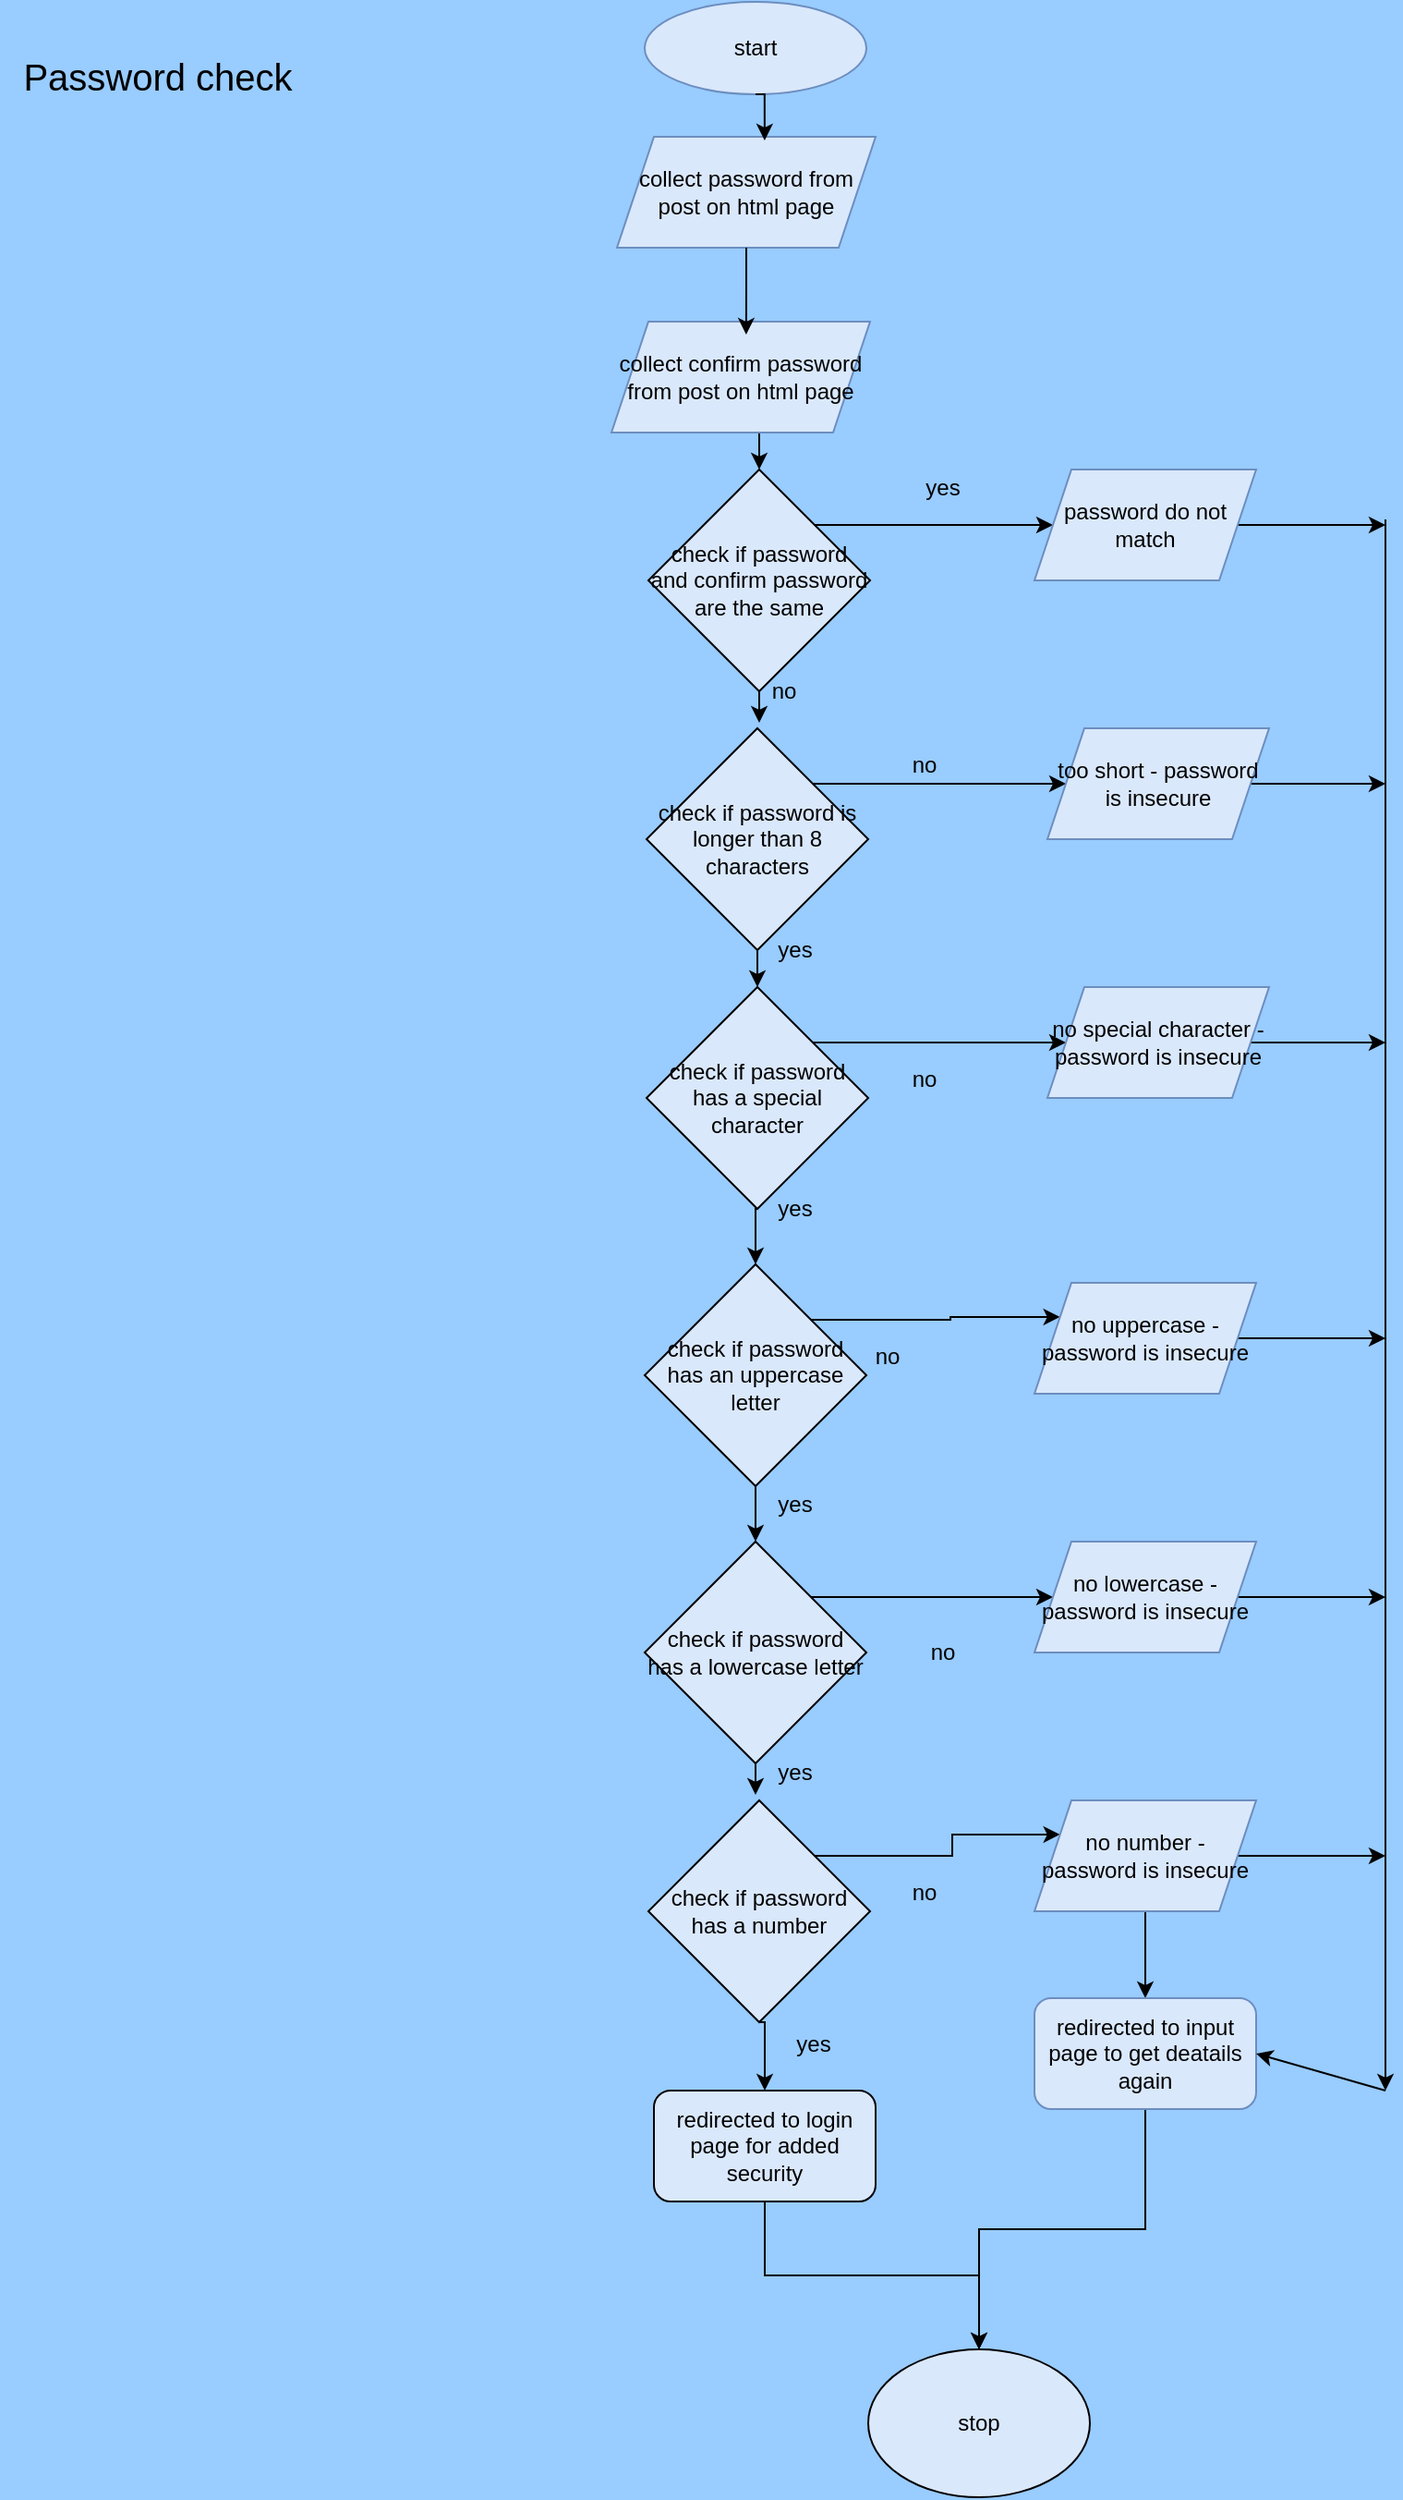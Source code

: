 <mxfile version="24.7.17" pages="7">
  <diagram name="password check" id="KVi_2mQVmErIWG6Ddh9i">
    <mxGraphModel dx="1434" dy="738" grid="1" gridSize="10" guides="1" tooltips="1" connect="1" arrows="1" fold="1" page="1" pageScale="1" pageWidth="827" pageHeight="1169" background="#99CCFF" math="0" shadow="0">
      <root>
        <mxCell id="0" />
        <mxCell id="1" parent="0" />
        <mxCell id="nuF4nA1irHn2rMdNCrO3-1" value="start" style="ellipse;whiteSpace=wrap;html=1;fillColor=#dae8fc;strokeColor=#6c8ebf;" parent="1" vertex="1">
          <mxGeometry x="359" width="120" height="50" as="geometry" />
        </mxCell>
        <mxCell id="nuF4nA1irHn2rMdNCrO3-2" value="&lt;font style=&quot;font-size: 20px;&quot;&gt;Password check&lt;/font&gt;" style="text;html=1;align=center;verticalAlign=middle;resizable=0;points=[];autosize=1;strokeColor=none;fillColor=none;" parent="1" vertex="1">
          <mxGeometry x="10" y="20" width="170" height="40" as="geometry" />
        </mxCell>
        <mxCell id="nuF4nA1irHn2rMdNCrO3-4" value="collect password from post on html page" style="shape=parallelogram;perimeter=parallelogramPerimeter;whiteSpace=wrap;html=1;fixedSize=1;fillColor=#dae8fc;strokeColor=#6c8ebf;" parent="1" vertex="1">
          <mxGeometry x="344" y="73" width="140" height="60" as="geometry" />
        </mxCell>
        <mxCell id="nuF4nA1irHn2rMdNCrO3-29" style="edgeStyle=orthogonalEdgeStyle;rounded=0;orthogonalLoop=1;jettySize=auto;html=1;exitX=1;exitY=0;exitDx=0;exitDy=0;entryX=0;entryY=0.5;entryDx=0;entryDy=0;fillColor=#dae8fc;strokeColor=#000000;" parent="1" source="nuF4nA1irHn2rMdNCrO3-5" target="nuF4nA1irHn2rMdNCrO3-6" edge="1">
          <mxGeometry relative="1" as="geometry" />
        </mxCell>
        <mxCell id="nuF4nA1irHn2rMdNCrO3-30" style="edgeStyle=orthogonalEdgeStyle;rounded=0;orthogonalLoop=1;jettySize=auto;html=1;exitX=0.5;exitY=1;exitDx=0;exitDy=0;entryX=0.5;entryY=0;entryDx=0;entryDy=0;fillColor=#dae8fc;strokeColor=#000000;" parent="1" source="nuF4nA1irHn2rMdNCrO3-5" target="nuF4nA1irHn2rMdNCrO3-7" edge="1">
          <mxGeometry relative="1" as="geometry" />
        </mxCell>
        <mxCell id="nuF4nA1irHn2rMdNCrO3-5" value="check if password is longer than 8 characters" style="rhombus;whiteSpace=wrap;html=1;fillColor=#dae8fc;strokeColor=#000000;" parent="1" vertex="1">
          <mxGeometry x="360" y="393" width="120" height="120" as="geometry" />
        </mxCell>
        <mxCell id="nuF4nA1irHn2rMdNCrO3-45" style="edgeStyle=orthogonalEdgeStyle;rounded=0;orthogonalLoop=1;jettySize=auto;html=1;exitX=1;exitY=0.5;exitDx=0;exitDy=0;" parent="1" source="nuF4nA1irHn2rMdNCrO3-6" edge="1">
          <mxGeometry relative="1" as="geometry">
            <mxPoint x="760" y="423" as="targetPoint" />
          </mxGeometry>
        </mxCell>
        <mxCell id="nuF4nA1irHn2rMdNCrO3-6" value="too short - password is insecure" style="shape=parallelogram;perimeter=parallelogramPerimeter;whiteSpace=wrap;html=1;fixedSize=1;fillColor=#dae8fc;strokeColor=#6c8ebf;" parent="1" vertex="1">
          <mxGeometry x="577" y="393" width="120" height="60" as="geometry" />
        </mxCell>
        <mxCell id="nuF4nA1irHn2rMdNCrO3-31" style="edgeStyle=orthogonalEdgeStyle;rounded=0;orthogonalLoop=1;jettySize=auto;html=1;exitX=1;exitY=0;exitDx=0;exitDy=0;entryX=0;entryY=0.5;entryDx=0;entryDy=0;fillColor=#dae8fc;strokeColor=#000000;" parent="1" source="nuF4nA1irHn2rMdNCrO3-7" target="nuF4nA1irHn2rMdNCrO3-8" edge="1">
          <mxGeometry relative="1" as="geometry" />
        </mxCell>
        <mxCell id="nuF4nA1irHn2rMdNCrO3-32" style="edgeStyle=orthogonalEdgeStyle;rounded=0;orthogonalLoop=1;jettySize=auto;html=1;exitX=0.5;exitY=1;exitDx=0;exitDy=0;entryX=0.5;entryY=0;entryDx=0;entryDy=0;fillColor=#dae8fc;strokeColor=#000000;" parent="1" source="nuF4nA1irHn2rMdNCrO3-7" target="nuF4nA1irHn2rMdNCrO3-9" edge="1">
          <mxGeometry relative="1" as="geometry" />
        </mxCell>
        <mxCell id="nuF4nA1irHn2rMdNCrO3-7" value="check if password has a special character" style="rhombus;whiteSpace=wrap;html=1;fillColor=#dae8fc;strokeColor=#000000;" parent="1" vertex="1">
          <mxGeometry x="360" y="533" width="120" height="120" as="geometry" />
        </mxCell>
        <mxCell id="nuF4nA1irHn2rMdNCrO3-46" style="edgeStyle=orthogonalEdgeStyle;rounded=0;orthogonalLoop=1;jettySize=auto;html=1;exitX=1;exitY=0.5;exitDx=0;exitDy=0;" parent="1" source="nuF4nA1irHn2rMdNCrO3-8" edge="1">
          <mxGeometry relative="1" as="geometry">
            <mxPoint x="760" y="563" as="targetPoint" />
          </mxGeometry>
        </mxCell>
        <mxCell id="nuF4nA1irHn2rMdNCrO3-8" value="no special character - password is insecure" style="shape=parallelogram;perimeter=parallelogramPerimeter;whiteSpace=wrap;html=1;fixedSize=1;fillColor=#dae8fc;strokeColor=#6c8ebf;" parent="1" vertex="1">
          <mxGeometry x="577" y="533" width="120" height="60" as="geometry" />
        </mxCell>
        <mxCell id="nuF4nA1irHn2rMdNCrO3-34" style="edgeStyle=orthogonalEdgeStyle;rounded=0;orthogonalLoop=1;jettySize=auto;html=1;exitX=1;exitY=0;exitDx=0;exitDy=0;entryX=0;entryY=0.25;entryDx=0;entryDy=0;fillColor=#dae8fc;strokeColor=#000000;" parent="1" source="nuF4nA1irHn2rMdNCrO3-9" target="nuF4nA1irHn2rMdNCrO3-10" edge="1">
          <mxGeometry relative="1" as="geometry" />
        </mxCell>
        <mxCell id="nuF4nA1irHn2rMdNCrO3-35" style="edgeStyle=orthogonalEdgeStyle;rounded=0;orthogonalLoop=1;jettySize=auto;html=1;exitX=0.5;exitY=1;exitDx=0;exitDy=0;entryX=0.5;entryY=0;entryDx=0;entryDy=0;fillColor=#dae8fc;strokeColor=#000000;" parent="1" source="nuF4nA1irHn2rMdNCrO3-9" target="nuF4nA1irHn2rMdNCrO3-11" edge="1">
          <mxGeometry relative="1" as="geometry" />
        </mxCell>
        <mxCell id="nuF4nA1irHn2rMdNCrO3-9" value="check if password has an uppercase letter" style="rhombus;whiteSpace=wrap;html=1;fillColor=#dae8fc;strokeColor=#000000;" parent="1" vertex="1">
          <mxGeometry x="359" y="683" width="120" height="120" as="geometry" />
        </mxCell>
        <mxCell id="nuF4nA1irHn2rMdNCrO3-47" style="edgeStyle=orthogonalEdgeStyle;rounded=0;orthogonalLoop=1;jettySize=auto;html=1;exitX=1;exitY=0.5;exitDx=0;exitDy=0;" parent="1" source="nuF4nA1irHn2rMdNCrO3-10" edge="1">
          <mxGeometry relative="1" as="geometry">
            <mxPoint x="760" y="723" as="targetPoint" />
          </mxGeometry>
        </mxCell>
        <mxCell id="nuF4nA1irHn2rMdNCrO3-10" value="no uppercase - password is insecure" style="shape=parallelogram;perimeter=parallelogramPerimeter;whiteSpace=wrap;html=1;fixedSize=1;fillColor=#dae8fc;strokeColor=#6c8ebf;" parent="1" vertex="1">
          <mxGeometry x="570" y="693" width="120" height="60" as="geometry" />
        </mxCell>
        <mxCell id="nuF4nA1irHn2rMdNCrO3-36" style="edgeStyle=orthogonalEdgeStyle;rounded=0;orthogonalLoop=1;jettySize=auto;html=1;exitX=1;exitY=0;exitDx=0;exitDy=0;fillColor=#dae8fc;strokeColor=#000000;" parent="1" source="nuF4nA1irHn2rMdNCrO3-11" target="nuF4nA1irHn2rMdNCrO3-12" edge="1">
          <mxGeometry relative="1" as="geometry" />
        </mxCell>
        <mxCell id="nuF4nA1irHn2rMdNCrO3-37" style="edgeStyle=orthogonalEdgeStyle;rounded=0;orthogonalLoop=1;jettySize=auto;html=1;exitX=0.5;exitY=1;exitDx=0;exitDy=0;fillColor=#dae8fc;strokeColor=#000000;" parent="1" source="nuF4nA1irHn2rMdNCrO3-11" edge="1">
          <mxGeometry relative="1" as="geometry">
            <mxPoint x="419" y="970" as="targetPoint" />
          </mxGeometry>
        </mxCell>
        <mxCell id="nuF4nA1irHn2rMdNCrO3-11" value="check if password has a lowercase letter" style="rhombus;whiteSpace=wrap;html=1;fillColor=#dae8fc;strokeColor=#000000;" parent="1" vertex="1">
          <mxGeometry x="359" y="833" width="120" height="120" as="geometry" />
        </mxCell>
        <mxCell id="nuF4nA1irHn2rMdNCrO3-48" style="edgeStyle=orthogonalEdgeStyle;rounded=0;orthogonalLoop=1;jettySize=auto;html=1;exitX=1;exitY=0.5;exitDx=0;exitDy=0;" parent="1" source="nuF4nA1irHn2rMdNCrO3-12" edge="1">
          <mxGeometry relative="1" as="geometry">
            <mxPoint x="760" y="863" as="targetPoint" />
          </mxGeometry>
        </mxCell>
        <mxCell id="nuF4nA1irHn2rMdNCrO3-12" value="no lowercase - password is insecure" style="shape=parallelogram;perimeter=parallelogramPerimeter;whiteSpace=wrap;html=1;fixedSize=1;fillColor=#dae8fc;strokeColor=#6c8ebf;" parent="1" vertex="1">
          <mxGeometry x="570" y="833" width="120" height="60" as="geometry" />
        </mxCell>
        <mxCell id="nuF4nA1irHn2rMdNCrO3-38" style="edgeStyle=orthogonalEdgeStyle;rounded=0;orthogonalLoop=1;jettySize=auto;html=1;exitX=1;exitY=0;exitDx=0;exitDy=0;entryX=0;entryY=0.25;entryDx=0;entryDy=0;fillColor=#dae8fc;strokeColor=#000000;" parent="1" source="nuF4nA1irHn2rMdNCrO3-14" target="nuF4nA1irHn2rMdNCrO3-15" edge="1">
          <mxGeometry relative="1" as="geometry" />
        </mxCell>
        <mxCell id="nuF4nA1irHn2rMdNCrO3-39" style="edgeStyle=orthogonalEdgeStyle;rounded=0;orthogonalLoop=1;jettySize=auto;html=1;exitX=0.5;exitY=1;exitDx=0;exitDy=0;entryX=0.5;entryY=0;entryDx=0;entryDy=0;fillColor=#dae8fc;strokeColor=#000000;" parent="1" source="nuF4nA1irHn2rMdNCrO3-14" target="nuF4nA1irHn2rMdNCrO3-22" edge="1">
          <mxGeometry relative="1" as="geometry" />
        </mxCell>
        <mxCell id="nuF4nA1irHn2rMdNCrO3-14" value="check if password has a number" style="rhombus;whiteSpace=wrap;html=1;fillColor=#dae8fc;strokeColor=#000000;" parent="1" vertex="1">
          <mxGeometry x="361" y="973" width="120" height="120" as="geometry" />
        </mxCell>
        <mxCell id="nuF4nA1irHn2rMdNCrO3-40" style="edgeStyle=orthogonalEdgeStyle;rounded=0;orthogonalLoop=1;jettySize=auto;html=1;exitX=0.5;exitY=1;exitDx=0;exitDy=0;entryX=0.5;entryY=0;entryDx=0;entryDy=0;fillColor=#dae8fc;strokeColor=#000000;" parent="1" source="nuF4nA1irHn2rMdNCrO3-15" target="nuF4nA1irHn2rMdNCrO3-21" edge="1">
          <mxGeometry relative="1" as="geometry" />
        </mxCell>
        <mxCell id="nuF4nA1irHn2rMdNCrO3-49" style="edgeStyle=orthogonalEdgeStyle;rounded=0;orthogonalLoop=1;jettySize=auto;html=1;exitX=1;exitY=0.5;exitDx=0;exitDy=0;" parent="1" source="nuF4nA1irHn2rMdNCrO3-15" edge="1">
          <mxGeometry relative="1" as="geometry">
            <mxPoint x="760" y="1003" as="targetPoint" />
          </mxGeometry>
        </mxCell>
        <mxCell id="nuF4nA1irHn2rMdNCrO3-15" value="no number - password is insecure" style="shape=parallelogram;perimeter=parallelogramPerimeter;whiteSpace=wrap;html=1;fixedSize=1;fillColor=#dae8fc;strokeColor=#6c8ebf;" parent="1" vertex="1">
          <mxGeometry x="570" y="973" width="120" height="60" as="geometry" />
        </mxCell>
        <mxCell id="nuF4nA1irHn2rMdNCrO3-26" style="edgeStyle=orthogonalEdgeStyle;rounded=0;orthogonalLoop=1;jettySize=auto;html=1;exitX=0.5;exitY=1;exitDx=0;exitDy=0;entryX=0.5;entryY=0;entryDx=0;entryDy=0;fillColor=#dae8fc;strokeColor=#000000;" parent="1" source="nuF4nA1irHn2rMdNCrO3-16" target="nuF4nA1irHn2rMdNCrO3-17" edge="1">
          <mxGeometry relative="1" as="geometry" />
        </mxCell>
        <mxCell id="nuF4nA1irHn2rMdNCrO3-16" value="collect confirm password from post on html page" style="shape=parallelogram;perimeter=parallelogramPerimeter;whiteSpace=wrap;html=1;fixedSize=1;fillColor=#dae8fc;strokeColor=#6c8ebf;" parent="1" vertex="1">
          <mxGeometry x="341" y="173" width="140" height="60" as="geometry" />
        </mxCell>
        <mxCell id="nuF4nA1irHn2rMdNCrO3-27" style="edgeStyle=orthogonalEdgeStyle;rounded=0;orthogonalLoop=1;jettySize=auto;html=1;exitX=1;exitY=0;exitDx=0;exitDy=0;fillColor=#dae8fc;strokeColor=#000000;" parent="1" source="nuF4nA1irHn2rMdNCrO3-17" target="nuF4nA1irHn2rMdNCrO3-18" edge="1">
          <mxGeometry relative="1" as="geometry" />
        </mxCell>
        <mxCell id="nuF4nA1irHn2rMdNCrO3-28" style="edgeStyle=orthogonalEdgeStyle;rounded=0;orthogonalLoop=1;jettySize=auto;html=1;exitX=0.5;exitY=1;exitDx=0;exitDy=0;fillColor=#dae8fc;strokeColor=#000000;" parent="1" source="nuF4nA1irHn2rMdNCrO3-17" edge="1">
          <mxGeometry relative="1" as="geometry">
            <mxPoint x="421" y="390" as="targetPoint" />
          </mxGeometry>
        </mxCell>
        <mxCell id="nuF4nA1irHn2rMdNCrO3-17" value="check if password and confirm password are the same " style="rhombus;whiteSpace=wrap;html=1;fillColor=#dae8fc;strokeColor=#000000;" parent="1" vertex="1">
          <mxGeometry x="361" y="253" width="120" height="120" as="geometry" />
        </mxCell>
        <mxCell id="nuF4nA1irHn2rMdNCrO3-44" style="edgeStyle=orthogonalEdgeStyle;rounded=0;orthogonalLoop=1;jettySize=auto;html=1;exitX=1;exitY=0.5;exitDx=0;exitDy=0;" parent="1" source="nuF4nA1irHn2rMdNCrO3-18" edge="1">
          <mxGeometry relative="1" as="geometry">
            <mxPoint x="760" y="283" as="targetPoint" />
          </mxGeometry>
        </mxCell>
        <mxCell id="nuF4nA1irHn2rMdNCrO3-18" value="password do not match" style="shape=parallelogram;perimeter=parallelogramPerimeter;whiteSpace=wrap;html=1;fixedSize=1;fillColor=#dae8fc;strokeColor=#6c8ebf;" parent="1" vertex="1">
          <mxGeometry x="570" y="253" width="120" height="60" as="geometry" />
        </mxCell>
        <mxCell id="nuF4nA1irHn2rMdNCrO3-51" style="edgeStyle=orthogonalEdgeStyle;rounded=0;orthogonalLoop=1;jettySize=auto;html=1;exitX=0.5;exitY=1;exitDx=0;exitDy=0;fillColor=#dae8fc;strokeColor=#000000;" parent="1" source="nuF4nA1irHn2rMdNCrO3-21" target="nuF4nA1irHn2rMdNCrO3-23" edge="1">
          <mxGeometry relative="1" as="geometry" />
        </mxCell>
        <mxCell id="nuF4nA1irHn2rMdNCrO3-21" value="redirected to input page to get deatails again" style="rounded=1;whiteSpace=wrap;html=1;fillColor=#dae8fc;strokeColor=#6c8ebf;" parent="1" vertex="1">
          <mxGeometry x="570" y="1080" width="120" height="60" as="geometry" />
        </mxCell>
        <mxCell id="nuF4nA1irHn2rMdNCrO3-50" style="edgeStyle=orthogonalEdgeStyle;rounded=0;orthogonalLoop=1;jettySize=auto;html=1;exitX=0.5;exitY=1;exitDx=0;exitDy=0;fillColor=#dae8fc;strokeColor=#000000;" parent="1" source="nuF4nA1irHn2rMdNCrO3-22" target="nuF4nA1irHn2rMdNCrO3-23" edge="1">
          <mxGeometry relative="1" as="geometry" />
        </mxCell>
        <mxCell id="nuF4nA1irHn2rMdNCrO3-22" value="redirected to login page for added security" style="rounded=1;whiteSpace=wrap;html=1;fillColor=#dae8fc;strokeColor=#000000;" parent="1" vertex="1">
          <mxGeometry x="364" y="1130" width="120" height="60" as="geometry" />
        </mxCell>
        <mxCell id="nuF4nA1irHn2rMdNCrO3-23" value="stop" style="ellipse;whiteSpace=wrap;html=1;fillColor=#dae8fc;strokeColor=#000000;" parent="1" vertex="1">
          <mxGeometry x="480" y="1270" width="120" height="80" as="geometry" />
        </mxCell>
        <mxCell id="nuF4nA1irHn2rMdNCrO3-24" style="edgeStyle=orthogonalEdgeStyle;rounded=0;orthogonalLoop=1;jettySize=auto;html=1;exitX=0.5;exitY=1;exitDx=0;exitDy=0;entryX=0.571;entryY=0.033;entryDx=0;entryDy=0;entryPerimeter=0;fillColor=#dae8fc;strokeColor=#000000;" parent="1" source="nuF4nA1irHn2rMdNCrO3-1" target="nuF4nA1irHn2rMdNCrO3-4" edge="1">
          <mxGeometry relative="1" as="geometry" />
        </mxCell>
        <mxCell id="nuF4nA1irHn2rMdNCrO3-25" style="edgeStyle=orthogonalEdgeStyle;rounded=0;orthogonalLoop=1;jettySize=auto;html=1;exitX=0.5;exitY=1;exitDx=0;exitDy=0;entryX=0.521;entryY=0.117;entryDx=0;entryDy=0;entryPerimeter=0;fillColor=#dae8fc;strokeColor=#000000;" parent="1" source="nuF4nA1irHn2rMdNCrO3-4" target="nuF4nA1irHn2rMdNCrO3-16" edge="1">
          <mxGeometry relative="1" as="geometry" />
        </mxCell>
        <mxCell id="nuF4nA1irHn2rMdNCrO3-42" value="" style="endArrow=classic;html=1;rounded=0;" parent="1" edge="1">
          <mxGeometry width="50" height="50" relative="1" as="geometry">
            <mxPoint x="760" y="280" as="sourcePoint" />
            <mxPoint x="760" y="1130" as="targetPoint" />
          </mxGeometry>
        </mxCell>
        <mxCell id="nuF4nA1irHn2rMdNCrO3-43" value="" style="endArrow=classic;html=1;rounded=0;entryX=1;entryY=0.5;entryDx=0;entryDy=0;" parent="1" target="nuF4nA1irHn2rMdNCrO3-21" edge="1">
          <mxGeometry width="50" height="50" relative="1" as="geometry">
            <mxPoint x="760" y="1130" as="sourcePoint" />
            <mxPoint x="440" y="1060" as="targetPoint" />
          </mxGeometry>
        </mxCell>
        <mxCell id="U2crhEoSYMOPc_v2Pju1-1" value="yes" style="text;html=1;align=center;verticalAlign=middle;resizable=0;points=[];autosize=1;strokeColor=none;fillColor=none;" vertex="1" parent="1">
          <mxGeometry x="500" y="248" width="40" height="30" as="geometry" />
        </mxCell>
        <mxCell id="U2crhEoSYMOPc_v2Pju1-2" value="no" style="text;html=1;align=center;verticalAlign=middle;resizable=0;points=[];autosize=1;strokeColor=none;fillColor=none;" vertex="1" parent="1">
          <mxGeometry x="414" y="358" width="40" height="30" as="geometry" />
        </mxCell>
        <mxCell id="U2crhEoSYMOPc_v2Pju1-3" value="no" style="text;html=1;align=center;verticalAlign=middle;resizable=0;points=[];autosize=1;strokeColor=none;fillColor=none;" vertex="1" parent="1">
          <mxGeometry x="490" y="398" width="40" height="30" as="geometry" />
        </mxCell>
        <mxCell id="U2crhEoSYMOPc_v2Pju1-4" value="yes" style="text;html=1;align=center;verticalAlign=middle;resizable=0;points=[];autosize=1;strokeColor=none;fillColor=none;" vertex="1" parent="1">
          <mxGeometry x="420" y="498" width="40" height="30" as="geometry" />
        </mxCell>
        <mxCell id="U2crhEoSYMOPc_v2Pju1-5" value="no" style="text;html=1;align=center;verticalAlign=middle;resizable=0;points=[];autosize=1;strokeColor=none;fillColor=none;" vertex="1" parent="1">
          <mxGeometry x="490" y="568" width="40" height="30" as="geometry" />
        </mxCell>
        <mxCell id="U2crhEoSYMOPc_v2Pju1-6" value="yes" style="text;html=1;align=center;verticalAlign=middle;resizable=0;points=[];autosize=1;strokeColor=none;fillColor=none;" vertex="1" parent="1">
          <mxGeometry x="420" y="638" width="40" height="30" as="geometry" />
        </mxCell>
        <mxCell id="U2crhEoSYMOPc_v2Pju1-7" value="no" style="text;html=1;align=center;verticalAlign=middle;resizable=0;points=[];autosize=1;strokeColor=none;fillColor=none;" vertex="1" parent="1">
          <mxGeometry x="470" y="718" width="40" height="30" as="geometry" />
        </mxCell>
        <mxCell id="U2crhEoSYMOPc_v2Pju1-8" value="yes" style="text;html=1;align=center;verticalAlign=middle;resizable=0;points=[];autosize=1;strokeColor=none;fillColor=none;" vertex="1" parent="1">
          <mxGeometry x="420" y="798" width="40" height="30" as="geometry" />
        </mxCell>
        <mxCell id="U2crhEoSYMOPc_v2Pju1-9" value="yes" style="text;html=1;align=center;verticalAlign=middle;resizable=0;points=[];autosize=1;strokeColor=none;fillColor=none;" vertex="1" parent="1">
          <mxGeometry x="420" y="943" width="40" height="30" as="geometry" />
        </mxCell>
        <mxCell id="U2crhEoSYMOPc_v2Pju1-10" value="no" style="text;html=1;align=center;verticalAlign=middle;resizable=0;points=[];autosize=1;strokeColor=none;fillColor=none;" vertex="1" parent="1">
          <mxGeometry x="500" y="878" width="40" height="30" as="geometry" />
        </mxCell>
        <mxCell id="U2crhEoSYMOPc_v2Pju1-11" value="yes" style="text;html=1;align=center;verticalAlign=middle;resizable=0;points=[];autosize=1;strokeColor=none;fillColor=none;" vertex="1" parent="1">
          <mxGeometry x="430" y="1090" width="40" height="30" as="geometry" />
        </mxCell>
        <mxCell id="U2crhEoSYMOPc_v2Pju1-12" value="no" style="text;html=1;align=center;verticalAlign=middle;resizable=0;points=[];autosize=1;strokeColor=none;fillColor=none;" vertex="1" parent="1">
          <mxGeometry x="490" y="1008" width="40" height="30" as="geometry" />
        </mxCell>
      </root>
    </mxGraphModel>
  </diagram>
  <diagram name="database connection" id="qmUF_2bEewQ7P0KMFLZa">
    <mxGraphModel dx="1434" dy="738" grid="1" gridSize="10" guides="1" tooltips="1" connect="1" arrows="1" fold="1" page="1" pageScale="1" pageWidth="827" pageHeight="1169" background="#99CCFF" math="0" shadow="0">
      <root>
        <mxCell id="2ti6nZITkP4i-4kqUOef-0" />
        <mxCell id="2ti6nZITkP4i-4kqUOef-1" parent="2ti6nZITkP4i-4kqUOef-0" />
        <mxCell id="YlX_Aha-fQKsf8Kk60vw-2" value="" style="edgeStyle=orthogonalEdgeStyle;rounded=0;orthogonalLoop=1;jettySize=auto;html=1;strokeColor=#000000;" parent="2ti6nZITkP4i-4kqUOef-1" source="2ti6nZITkP4i-4kqUOef-2" target="YlX_Aha-fQKsf8Kk60vw-0" edge="1">
          <mxGeometry relative="1" as="geometry" />
        </mxCell>
        <mxCell id="2ti6nZITkP4i-4kqUOef-2" value="start" style="ellipse;whiteSpace=wrap;html=1;fillColor=#dae8fc;strokeColor=#000000;" parent="2ti6nZITkP4i-4kqUOef-1" vertex="1">
          <mxGeometry x="359" width="120" height="50" as="geometry" />
        </mxCell>
        <mxCell id="2ti6nZITkP4i-4kqUOef-3" value="&lt;font style=&quot;font-size: 22px;&quot;&gt;Database Connection&lt;/font&gt;" style="text;html=1;align=center;verticalAlign=middle;resizable=0;points=[];autosize=1;strokeColor=none;fillColor=none;" parent="2ti6nZITkP4i-4kqUOef-1" vertex="1">
          <mxGeometry x="30" y="20" width="240" height="40" as="geometry" />
        </mxCell>
        <mxCell id="YlX_Aha-fQKsf8Kk60vw-4" value="" style="edgeStyle=orthogonalEdgeStyle;rounded=0;orthogonalLoop=1;jettySize=auto;html=1;strokeColor=#000000;" parent="2ti6nZITkP4i-4kqUOef-1" source="YlX_Aha-fQKsf8Kk60vw-0" target="YlX_Aha-fQKsf8Kk60vw-3" edge="1">
          <mxGeometry relative="1" as="geometry" />
        </mxCell>
        <mxCell id="YlX_Aha-fQKsf8Kk60vw-0" value="PDO connect to database " style="rounded=0;whiteSpace=wrap;html=1;fillColor=#dae8fc;strokeColor=#000000;" parent="2ti6nZITkP4i-4kqUOef-1" vertex="1">
          <mxGeometry x="359" y="80" width="120" height="60" as="geometry" />
        </mxCell>
        <mxCell id="YlX_Aha-fQKsf8Kk60vw-10" style="edgeStyle=orthogonalEdgeStyle;rounded=0;orthogonalLoop=1;jettySize=auto;html=1;exitX=0.5;exitY=1;exitDx=0;exitDy=0;entryX=0.5;entryY=0;entryDx=0;entryDy=0;fillColor=#dae8fc;strokeColor=#000000;" parent="2ti6nZITkP4i-4kqUOef-1" source="YlX_Aha-fQKsf8Kk60vw-3" target="YlX_Aha-fQKsf8Kk60vw-8" edge="1">
          <mxGeometry relative="1" as="geometry" />
        </mxCell>
        <mxCell id="YlX_Aha-fQKsf8Kk60vw-3" value="is connection succesfull ?" style="rhombus;whiteSpace=wrap;html=1;fillColor=#dae8fc;strokeColor=#000000;" parent="2ti6nZITkP4i-4kqUOef-1" vertex="1">
          <mxGeometry x="360" y="190" width="120" height="100" as="geometry" />
        </mxCell>
        <mxCell id="YlX_Aha-fQKsf8Kk60vw-9" style="edgeStyle=orthogonalEdgeStyle;rounded=0;orthogonalLoop=1;jettySize=auto;html=1;exitX=0.5;exitY=1;exitDx=0;exitDy=0;fillColor=#dae8fc;strokeColor=#000000;" parent="2ti6nZITkP4i-4kqUOef-1" source="YlX_Aha-fQKsf8Kk60vw-5" target="YlX_Aha-fQKsf8Kk60vw-8" edge="1">
          <mxGeometry relative="1" as="geometry" />
        </mxCell>
        <mxCell id="YlX_Aha-fQKsf8Kk60vw-5" value="connection unsuccessfull" style="shape=parallelogram;perimeter=parallelogramPerimeter;whiteSpace=wrap;html=1;fixedSize=1;fillColor=#dae8fc;strokeColor=#000000;" parent="2ti6nZITkP4i-4kqUOef-1" vertex="1">
          <mxGeometry x="530" y="290" width="120" height="60" as="geometry" />
        </mxCell>
        <mxCell id="YlX_Aha-fQKsf8Kk60vw-6" style="edgeStyle=orthogonalEdgeStyle;rounded=0;orthogonalLoop=1;jettySize=auto;html=1;exitX=1;exitY=0.5;exitDx=0;exitDy=0;entryX=0.617;entryY=0;entryDx=0;entryDy=0;entryPerimeter=0;fillColor=#dae8fc;strokeColor=#000000;" parent="2ti6nZITkP4i-4kqUOef-1" source="YlX_Aha-fQKsf8Kk60vw-3" target="YlX_Aha-fQKsf8Kk60vw-5" edge="1">
          <mxGeometry relative="1" as="geometry" />
        </mxCell>
        <mxCell id="YlX_Aha-fQKsf8Kk60vw-8" value="stop" style="ellipse;whiteSpace=wrap;html=1;fillColor=#dae8fc;strokeColor=#000000;" parent="2ti6nZITkP4i-4kqUOef-1" vertex="1">
          <mxGeometry x="359" y="485" width="120" height="50" as="geometry" />
        </mxCell>
        <mxCell id="3YdbP_LBpYn0JLe3WWIi-0" value="yes" style="text;html=1;align=center;verticalAlign=middle;resizable=0;points=[];autosize=1;strokeColor=none;fillColor=none;" vertex="1" parent="2ti6nZITkP4i-4kqUOef-1">
          <mxGeometry x="370" y="298" width="40" height="30" as="geometry" />
        </mxCell>
        <mxCell id="3YdbP_LBpYn0JLe3WWIi-1" value="no" style="text;html=1;align=center;verticalAlign=middle;resizable=0;points=[];autosize=1;strokeColor=none;fillColor=none;" vertex="1" parent="2ti6nZITkP4i-4kqUOef-1">
          <mxGeometry x="520" y="208" width="40" height="30" as="geometry" />
        </mxCell>
      </root>
    </mxGraphModel>
  </diagram>
  <diagram name="Profile" id="_g8adeSNPieGodLGPkab">
    <mxGraphModel dx="1434" dy="738" grid="1" gridSize="10" guides="1" tooltips="1" connect="1" arrows="1" fold="1" page="1" pageScale="1" pageWidth="827" pageHeight="1169" background="#99CCFF" math="0" shadow="0">
      <root>
        <mxCell id="MH0WF0bPyfxmLMOCAN0U-0" />
        <mxCell id="MH0WF0bPyfxmLMOCAN0U-1" parent="MH0WF0bPyfxmLMOCAN0U-0" />
        <mxCell id="MH0WF0bPyfxmLMOCAN0U-2" value="" style="edgeStyle=orthogonalEdgeStyle;rounded=0;orthogonalLoop=1;jettySize=auto;html=1;strokeColor=#000000;" parent="MH0WF0bPyfxmLMOCAN0U-1" source="MH0WF0bPyfxmLMOCAN0U-3" target="MH0WF0bPyfxmLMOCAN0U-6" edge="1">
          <mxGeometry relative="1" as="geometry" />
        </mxCell>
        <mxCell id="MH0WF0bPyfxmLMOCAN0U-3" value="start" style="ellipse;whiteSpace=wrap;html=1;fillColor=#dae8fc;strokeColor=#000000;" parent="MH0WF0bPyfxmLMOCAN0U-1" vertex="1">
          <mxGeometry x="359" width="120" height="50" as="geometry" />
        </mxCell>
        <mxCell id="MH0WF0bPyfxmLMOCAN0U-4" value="Profile" style="text;html=1;align=center;verticalAlign=middle;resizable=0;points=[];autosize=1;strokeColor=none;fillColor=none;fontSize=27;" parent="MH0WF0bPyfxmLMOCAN0U-1" vertex="1">
          <mxGeometry x="100" y="15" width="100" height="50" as="geometry" />
        </mxCell>
        <mxCell id="MH0WF0bPyfxmLMOCAN0U-5" value="" style="edgeStyle=orthogonalEdgeStyle;rounded=0;orthogonalLoop=1;jettySize=auto;html=1;strokeColor=#000000;" parent="MH0WF0bPyfxmLMOCAN0U-1" source="MH0WF0bPyfxmLMOCAN0U-6" target="MH0WF0bPyfxmLMOCAN0U-8" edge="1">
          <mxGeometry relative="1" as="geometry" />
        </mxCell>
        <mxCell id="MH0WF0bPyfxmLMOCAN0U-6" value="Start session" style="rounded=0;whiteSpace=wrap;html=1;fillColor=#dae8fc;strokeColor=#000000;" parent="MH0WF0bPyfxmLMOCAN0U-1" vertex="1">
          <mxGeometry x="359" y="80" width="120" height="60" as="geometry" />
        </mxCell>
        <mxCell id="16n8l2gKNcNnMSWwFV4u-4" value="" style="edgeStyle=orthogonalEdgeStyle;rounded=0;orthogonalLoop=1;jettySize=auto;html=1;" parent="MH0WF0bPyfxmLMOCAN0U-1" source="MH0WF0bPyfxmLMOCAN0U-8" target="16n8l2gKNcNnMSWwFV4u-3" edge="1">
          <mxGeometry relative="1" as="geometry" />
        </mxCell>
        <mxCell id="MH0WF0bPyfxmLMOCAN0U-8" value="is the user logged in" style="rhombus;whiteSpace=wrap;html=1;fillColor=#dae8fc;strokeColor=#000000;" parent="MH0WF0bPyfxmLMOCAN0U-1" vertex="1">
          <mxGeometry x="360" y="190" width="120" height="100" as="geometry" />
        </mxCell>
        <mxCell id="MH0WF0bPyfxmLMOCAN0U-11" style="edgeStyle=orthogonalEdgeStyle;rounded=0;orthogonalLoop=1;jettySize=auto;html=1;exitX=1;exitY=0.5;exitDx=0;exitDy=0;entryX=0;entryY=0.5;entryDx=0;entryDy=0;fillColor=#dae8fc;strokeColor=#000000;" parent="MH0WF0bPyfxmLMOCAN0U-1" source="MH0WF0bPyfxmLMOCAN0U-8" target="16n8l2gKNcNnMSWwFV4u-1" edge="1">
          <mxGeometry relative="1" as="geometry">
            <mxPoint x="604.04" y="290" as="targetPoint" />
          </mxGeometry>
        </mxCell>
        <mxCell id="16n8l2gKNcNnMSWwFV4u-0" value="redirect to login page" style="rounded=0;whiteSpace=wrap;html=1;fillColor=#dae8fc;strokeColor=#000000;" parent="MH0WF0bPyfxmLMOCAN0U-1" vertex="1">
          <mxGeometry x="600" y="370" width="120" height="60" as="geometry" />
        </mxCell>
        <mxCell id="16n8l2gKNcNnMSWwFV4u-2" value="" style="edgeStyle=orthogonalEdgeStyle;rounded=0;orthogonalLoop=1;jettySize=auto;html=1;" parent="MH0WF0bPyfxmLMOCAN0U-1" source="16n8l2gKNcNnMSWwFV4u-1" target="16n8l2gKNcNnMSWwFV4u-0" edge="1">
          <mxGeometry relative="1" as="geometry" />
        </mxCell>
        <mxCell id="16n8l2gKNcNnMSWwFV4u-1" value="you are not currently logged in so cannot access a profile page" style="shape=parallelogram;perimeter=parallelogramPerimeter;whiteSpace=wrap;html=1;fixedSize=1;fillColor=#dae8fc;strokeColor=#000000;" parent="MH0WF0bPyfxmLMOCAN0U-1" vertex="1">
          <mxGeometry x="600" y="260" width="120" height="60" as="geometry" />
        </mxCell>
        <mxCell id="16n8l2gKNcNnMSWwFV4u-7" value="" style="edgeStyle=orthogonalEdgeStyle;rounded=0;orthogonalLoop=1;jettySize=auto;html=1;" parent="MH0WF0bPyfxmLMOCAN0U-1" source="16n8l2gKNcNnMSWwFV4u-3" target="16n8l2gKNcNnMSWwFV4u-6" edge="1">
          <mxGeometry relative="1" as="geometry" />
        </mxCell>
        <mxCell id="16n8l2gKNcNnMSWwFV4u-3" value="username = session username" style="rounded=0;whiteSpace=wrap;html=1;fillColor=#dae8fc;strokeColor=#000000;" parent="MH0WF0bPyfxmLMOCAN0U-1" vertex="1">
          <mxGeometry x="160" y="220" width="120" height="60" as="geometry" />
        </mxCell>
        <mxCell id="16n8l2gKNcNnMSWwFV4u-10" value="" style="edgeStyle=orthogonalEdgeStyle;rounded=0;orthogonalLoop=1;jettySize=auto;html=1;" parent="MH0WF0bPyfxmLMOCAN0U-1" source="16n8l2gKNcNnMSWwFV4u-6" target="16n8l2gKNcNnMSWwFV4u-8" edge="1">
          <mxGeometry relative="1" as="geometry" />
        </mxCell>
        <mxCell id="16n8l2gKNcNnMSWwFV4u-6" value="welcome to [username] profile page" style="shape=parallelogram;perimeter=parallelogramPerimeter;whiteSpace=wrap;html=1;fixedSize=1;fillColor=#dae8fc;strokeColor=#000000;" parent="MH0WF0bPyfxmLMOCAN0U-1" vertex="1">
          <mxGeometry x="160" y="330" width="120" height="60" as="geometry" />
        </mxCell>
        <mxCell id="16n8l2gKNcNnMSWwFV4u-11" value="" style="edgeStyle=orthogonalEdgeStyle;rounded=0;orthogonalLoop=1;jettySize=auto;html=1;" parent="MH0WF0bPyfxmLMOCAN0U-1" source="16n8l2gKNcNnMSWwFV4u-8" target="16n8l2gKNcNnMSWwFV4u-9" edge="1">
          <mxGeometry relative="1" as="geometry" />
        </mxCell>
        <mxCell id="16n8l2gKNcNnMSWwFV4u-8" value="select usersname, first name, lastname, email from database where username = username" style="rounded=0;whiteSpace=wrap;html=1;fillColor=#dae8fc;strokeColor=#000000;" parent="MH0WF0bPyfxmLMOCAN0U-1" vertex="1">
          <mxGeometry x="155" y="430" width="130" height="60" as="geometry" />
        </mxCell>
        <mxCell id="16n8l2gKNcNnMSWwFV4u-15" value="" style="edgeStyle=orthogonalEdgeStyle;rounded=0;orthogonalLoop=1;jettySize=auto;html=1;" parent="MH0WF0bPyfxmLMOCAN0U-1" source="16n8l2gKNcNnMSWwFV4u-9" target="16n8l2gKNcNnMSWwFV4u-14" edge="1">
          <mxGeometry relative="1" as="geometry" />
        </mxCell>
        <mxCell id="16n8l2gKNcNnMSWwFV4u-9" value="prepare sql&lt;div&gt;bind username&lt;/div&gt;&lt;div&gt;exicute sql&lt;/div&gt;&lt;div&gt;fetch result&lt;/div&gt;" style="rounded=0;whiteSpace=wrap;html=1;fillColor=#dae8fc;strokeColor=#000000;" parent="MH0WF0bPyfxmLMOCAN0U-1" vertex="1">
          <mxGeometry x="160" y="530" width="120" height="60" as="geometry" />
        </mxCell>
        <mxCell id="16n8l2gKNcNnMSWwFV4u-12" value="no" style="text;html=1;align=center;verticalAlign=middle;resizable=0;points=[];autosize=1;strokeColor=none;fillColor=none;" parent="MH0WF0bPyfxmLMOCAN0U-1" vertex="1">
          <mxGeometry x="480" y="218" width="40" height="30" as="geometry" />
        </mxCell>
        <mxCell id="16n8l2gKNcNnMSWwFV4u-13" value="yes" style="text;html=1;align=center;verticalAlign=middle;resizable=0;points=[];autosize=1;strokeColor=none;fillColor=none;" parent="MH0WF0bPyfxmLMOCAN0U-1" vertex="1">
          <mxGeometry x="320" y="208" width="40" height="30" as="geometry" />
        </mxCell>
        <mxCell id="16n8l2gKNcNnMSWwFV4u-14" value="ouput result of sql in foreach loop" style="shape=parallelogram;perimeter=parallelogramPerimeter;whiteSpace=wrap;html=1;fixedSize=1;fillColor=#dae8fc;strokeColor=#000000;" parent="MH0WF0bPyfxmLMOCAN0U-1" vertex="1">
          <mxGeometry x="160" y="630" width="120" height="60" as="geometry" />
        </mxCell>
        <mxCell id="-I780TOD9rqdE_cXYDFV-1" value="stop" style="ellipse;whiteSpace=wrap;html=1;fillColor=#dae8fc;strokeColor=#000000;" vertex="1" parent="MH0WF0bPyfxmLMOCAN0U-1">
          <mxGeometry x="360" y="800" width="120" height="50" as="geometry" />
        </mxCell>
        <mxCell id="-I780TOD9rqdE_cXYDFV-2" value="" style="endArrow=classic;html=1;rounded=0;exitX=0.5;exitY=1;exitDx=0;exitDy=0;entryX=0;entryY=0.5;entryDx=0;entryDy=0;" edge="1" parent="MH0WF0bPyfxmLMOCAN0U-1" source="16n8l2gKNcNnMSWwFV4u-14" target="-I780TOD9rqdE_cXYDFV-1">
          <mxGeometry width="50" height="50" relative="1" as="geometry">
            <mxPoint x="390" y="710" as="sourcePoint" />
            <mxPoint x="440" y="660" as="targetPoint" />
            <Array as="points">
              <mxPoint x="220" y="825" />
            </Array>
          </mxGeometry>
        </mxCell>
        <mxCell id="-I780TOD9rqdE_cXYDFV-3" value="" style="endArrow=classic;html=1;rounded=0;exitX=0.5;exitY=1;exitDx=0;exitDy=0;entryX=1;entryY=0.5;entryDx=0;entryDy=0;" edge="1" parent="MH0WF0bPyfxmLMOCAN0U-1" source="16n8l2gKNcNnMSWwFV4u-0" target="-I780TOD9rqdE_cXYDFV-1">
          <mxGeometry width="50" height="50" relative="1" as="geometry">
            <mxPoint x="390" y="610" as="sourcePoint" />
            <mxPoint x="440" y="560" as="targetPoint" />
            <Array as="points">
              <mxPoint x="650" y="825" />
            </Array>
          </mxGeometry>
        </mxCell>
      </root>
    </mxGraphModel>
  </diagram>
  <diagram name="Activity log " id="WivvqXpszbe8j1jhGmqV">
    <mxGraphModel dx="1434" dy="738" grid="1" gridSize="10" guides="1" tooltips="1" connect="1" arrows="1" fold="1" page="1" pageScale="1" pageWidth="827" pageHeight="1169" background="#99CCFF" math="0" shadow="0">
      <root>
        <mxCell id="iB8osoWcuFe3ipbjhpIw-0" />
        <mxCell id="iB8osoWcuFe3ipbjhpIw-1" parent="iB8osoWcuFe3ipbjhpIw-0" />
        <mxCell id="iB8osoWcuFe3ipbjhpIw-2" value="" style="edgeStyle=orthogonalEdgeStyle;rounded=0;orthogonalLoop=1;jettySize=auto;html=1;strokeColor=#000000;" edge="1" parent="iB8osoWcuFe3ipbjhpIw-1" source="iB8osoWcuFe3ipbjhpIw-3" target="iB8osoWcuFe3ipbjhpIw-6">
          <mxGeometry relative="1" as="geometry" />
        </mxCell>
        <mxCell id="iB8osoWcuFe3ipbjhpIw-3" value="start" style="ellipse;whiteSpace=wrap;html=1;fillColor=#dae8fc;strokeColor=#000000;" vertex="1" parent="iB8osoWcuFe3ipbjhpIw-1">
          <mxGeometry x="359" width="120" height="50" as="geometry" />
        </mxCell>
        <mxCell id="iB8osoWcuFe3ipbjhpIw-4" value="Activity Log" style="text;html=1;align=center;verticalAlign=middle;resizable=0;points=[];autosize=1;strokeColor=none;fillColor=none;fontSize=27;" vertex="1" parent="iB8osoWcuFe3ipbjhpIw-1">
          <mxGeometry x="70" y="15" width="160" height="50" as="geometry" />
        </mxCell>
        <mxCell id="Dq4UEbj41441Wku2MiTU-10" value="" style="edgeStyle=orthogonalEdgeStyle;rounded=0;orthogonalLoop=1;jettySize=auto;html=1;" edge="1" parent="iB8osoWcuFe3ipbjhpIw-1" source="iB8osoWcuFe3ipbjhpIw-6" target="D0Fx7bI6TEYKiHr45bAa-0">
          <mxGeometry relative="1" as="geometry" />
        </mxCell>
        <mxCell id="iB8osoWcuFe3ipbjhpIw-6" value="Start session" style="rounded=0;whiteSpace=wrap;html=1;fillColor=#dae8fc;strokeColor=#000000;" vertex="1" parent="iB8osoWcuFe3ipbjhpIw-1">
          <mxGeometry x="359" y="80" width="120" height="60" as="geometry" />
        </mxCell>
        <mxCell id="D0Fx7bI6TEYKiHr45bAa-0" value="userid = session userid" style="rounded=0;whiteSpace=wrap;html=1;fillColor=#dae8fc;strokeColor=#000000;" vertex="1" parent="iB8osoWcuFe3ipbjhpIw-1">
          <mxGeometry x="359" y="170" width="120" height="60" as="geometry" />
        </mxCell>
        <mxCell id="D0Fx7bI6TEYKiHr45bAa-1" value="actions = array of actions" style="rounded=0;whiteSpace=wrap;html=1;fillColor=#dae8fc;strokeColor=#000000;" vertex="1" parent="iB8osoWcuFe3ipbjhpIw-1">
          <mxGeometry x="359" y="260" width="120" height="60" as="geometry" />
        </mxCell>
        <mxCell id="Dq4UEbj41441Wku2MiTU-17" value="" style="edgeStyle=orthogonalEdgeStyle;rounded=0;orthogonalLoop=1;jettySize=auto;html=1;" edge="1" parent="iB8osoWcuFe3ipbjhpIw-1" source="D0Fx7bI6TEYKiHr45bAa-2" target="Dq4UEbj41441Wku2MiTU-0">
          <mxGeometry relative="1" as="geometry" />
        </mxCell>
        <mxCell id="D0Fx7bI6TEYKiHr45bAa-2" value="loop through array&amp;nbsp;" style="rounded=0;whiteSpace=wrap;html=1;fillColor=#dae8fc;strokeColor=#000000;" vertex="1" parent="iB8osoWcuFe3ipbjhpIw-1">
          <mxGeometry x="359" y="340" width="120" height="60" as="geometry" />
        </mxCell>
        <mxCell id="Dq4UEbj41441Wku2MiTU-18" value="" style="edgeStyle=orthogonalEdgeStyle;rounded=0;orthogonalLoop=1;jettySize=auto;html=1;" edge="1" parent="iB8osoWcuFe3ipbjhpIw-1" source="Dq4UEbj41441Wku2MiTU-0" target="Dq4UEbj41441Wku2MiTU-1">
          <mxGeometry relative="1" as="geometry" />
        </mxCell>
        <mxCell id="Dq4UEbj41441Wku2MiTU-0" value="select count(*) as count from database where userid&amp;nbsp; and activity&amp;nbsp;" style="rounded=0;whiteSpace=wrap;html=1;fillColor=#dae8fc;strokeColor=#000000;" vertex="1" parent="iB8osoWcuFe3ipbjhpIw-1">
          <mxGeometry x="354" y="430" width="120" height="60" as="geometry" />
        </mxCell>
        <mxCell id="Dq4UEbj41441Wku2MiTU-19" value="" style="edgeStyle=orthogonalEdgeStyle;rounded=0;orthogonalLoop=1;jettySize=auto;html=1;" edge="1" parent="iB8osoWcuFe3ipbjhpIw-1" source="Dq4UEbj41441Wku2MiTU-1" target="Dq4UEbj41441Wku2MiTU-3">
          <mxGeometry relative="1" as="geometry" />
        </mxCell>
        <mxCell id="Dq4UEbj41441Wku2MiTU-1" value="prepare stmt&lt;div&gt;bind parameter 1 as userid from session&lt;/div&gt;&lt;div&gt;bin darameter 2 as activity from for loop&lt;/div&gt;&lt;div&gt;exicute stament&lt;/div&gt;&lt;div&gt;fetch result&lt;/div&gt;" style="rounded=0;whiteSpace=wrap;html=1;fillColor=#dae8fc;strokeColor=#000000;" vertex="1" parent="iB8osoWcuFe3ipbjhpIw-1">
          <mxGeometry x="339" y="520" width="160" height="115" as="geometry" />
        </mxCell>
        <mxCell id="Dq4UEbj41441Wku2MiTU-20" value="" style="edgeStyle=orthogonalEdgeStyle;rounded=0;orthogonalLoop=1;jettySize=auto;html=1;" edge="1" parent="iB8osoWcuFe3ipbjhpIw-1" source="Dq4UEbj41441Wku2MiTU-3" target="Dq4UEbj41441Wku2MiTU-5">
          <mxGeometry relative="1" as="geometry" />
        </mxCell>
        <mxCell id="Dq4UEbj41441Wku2MiTU-3" value="does action = log&amp;nbsp;" style="rhombus;whiteSpace=wrap;html=1;fillColor=#dae8fc;strokeColor=#000000;" vertex="1" parent="iB8osoWcuFe3ipbjhpIw-1">
          <mxGeometry x="364" y="680" width="110" height="120" as="geometry" />
        </mxCell>
        <mxCell id="Dq4UEbj41441Wku2MiTU-4" value="does action = spc&amp;nbsp;" style="rhombus;whiteSpace=wrap;html=1;fillColor=#dae8fc;strokeColor=#000000;" vertex="1" parent="iB8osoWcuFe3ipbjhpIw-1">
          <mxGeometry x="620" y="770" width="110" height="120" as="geometry" />
        </mxCell>
        <mxCell id="Dq4UEbj41441Wku2MiTU-5" value="activity = login&lt;span style=&quot;color: rgba(0, 0, 0, 0); font-family: monospace; font-size: 0px; text-align: start; text-wrap: nowrap;&quot;&gt;%3CmxGraphModel%3E%3Croot%3E%3CmxCell%20id%3D%220%22%2F%3E%3CmxCell%20id%3D%221%22%20parent%3D%220%22%2F%3E%3CmxCell%20id%3D%222%22%20value%3D%22select%20count(*)%20as%20count%20from%20database%20where%20userid%26amp%3Bnbsp%3B%20and%20activity%26amp%3Bnbsp%3B%22%20style%3D%22rounded%3D0%3BwhiteSpace%3Dwrap%3Bhtml%3D1%3BfillColor%3D%23dae8fc%3BstrokeColor%3D%23000000%3B%22%20vertex%3D%221%22%20parent%3D%221%22%3E%3CmxGeometry%20x%3D%22354%22%20y%3D%22430%22%20width%3D%22120%22%20height%3D%2260%22%20as%3D%22geometry%22%2F%3E%3C%2FmxCell%3E%3C%2Froot%3E%3C%2FmxGraphModel%3E&lt;/span&gt;&lt;span style=&quot;color: rgba(0, 0, 0, 0); font-family: monospace; font-size: 0px; text-align: start; text-wrap: nowrap;&quot;&gt;%3CmxGraphModel%3E%3Croot%3E%3CmxCell%20id%3D%220%22%2F%3E%3CmxCell%20id%3D%221%22%20parent%3D%220%22%2F%3E%3CmxCell%20id%3D%222%22%20value%3D%22select%20count(*)%20as%20count%20from%20database%20where%20userid%26amp%3Bnbsp%3B%20and%20activity%26amp%3Bnbsp%3B%22%20style%3D%22rounded%3D0%3BwhiteSpace%3Dwrap%3Bhtml%3D1%3BfillColor%3D%23dae8fc%3BstrokeColor%3D%23000000%3B%22%20vertex%3D%221%22%20parent%3D%221%22%3E%3CmxGeometry%20x%3D%22354%22%20y%3D%22430%22%20width%3D%22120%22%20height%3D%2260%22%20as%3D%22geometry%22%2F%3E%3C%2FmxCell%3E%3C%2Froot%3E%3C%2FmxGraphModel%3E&lt;/span&gt;" style="rounded=0;whiteSpace=wrap;html=1;fillColor=#dae8fc;strokeColor=#000000;" vertex="1" parent="iB8osoWcuFe3ipbjhpIw-1">
          <mxGeometry x="140" y="720" width="120" height="60" as="geometry" />
        </mxCell>
        <mxCell id="Dq4UEbj41441Wku2MiTU-6" value="activity = successfill password change&lt;span style=&quot;color: rgba(0, 0, 0, 0); font-family: monospace; font-size: 0px; text-align: start; text-wrap: nowrap;&quot;&gt;%3CmxGraphModel%3E%3Croot%3E%3CmxCell%20id%3D%220%22%2F%3E%3CmxCell%20id%3D%221%22%20parent%3D%220%22%2F%3E%3CmxCell%20id%3D%222%22%20value%3D%22select%20count(*)%20as%20count%20from%20database%20where%20userid%26amp%3Bnbsp%3B%20and%20activity%26amp%3Bnbsp%3B%22%20style%3D%22rounded%3D0%3BwhiteSpace%3Dwrap%3Bhtml%3D1%3BfillColor%3D%23dae8fc%3BstrokeColor%3D%23000000%3B%22%20vertex%3D%221%22%20parent%3D%221%22%3E%3CmxGeometry%20x%3D%22354%22%20y%3D%22430%22%20width%3D%22120%22%20height%3D%2260%22%20as%3D%22geometry%22%2F%3E%3C%2FmxCell%3E%3C%2Froot%3E%3C%2FmxGraphModel%3E&lt;/span&gt;&lt;span style=&quot;color: rgba(0, 0, 0, 0); font-family: monospace; font-size: 0px; text-align: start; text-wrap: nowrap;&quot;&gt;%3CmxGraphModel%3E%3Croot%3E%3CmxCell%20id%3D%220%22%2F%3E%3CmxCell%20id%3D%221%22%20parent%3D%220%22%2F%3E%3CmxCell%20id%3D%222%22%20value%3D%22select%20count(*)%20as%20count%20from%20database%20where%20userid%26amp%3Bnbsp%3B%20and%20activity%26amp%3Bnbsp%3B%22%20style%3D%22rounded%3D0%3BwhiteSpace%3Dwrap%3Bhtml%3D1%3BfillColor%3D%23dae8fc%3BstrokeColor%3D%23000000%3B%22%20vertex%3D%221%22%20parent%3D%221%22%3E%3CmxGeometry%20x%3D%22354%22%20y%3D%22430%22%20width%3D%22120%22%20height%3D%2260%22%20as%3D%22geometry%22%2F%3E%3C%2FmxCell%3E%3C%2Froot%3E%3C%2FmxGraphModel%3E&lt;/span&gt;" style="rounded=0;whiteSpace=wrap;html=1;fillColor=#dae8fc;strokeColor=#000000;" vertex="1" parent="iB8osoWcuFe3ipbjhpIw-1">
          <mxGeometry x="450" y="860" width="120" height="60" as="geometry" />
        </mxCell>
        <mxCell id="Dq4UEbj41441Wku2MiTU-7" value="activity =unsucessfull password change&lt;span style=&quot;color: rgba(0, 0, 0, 0); font-family: monospace; font-size: 0px; text-align: start; text-wrap: nowrap;&quot;&gt;%3CmxGraphModel%3E%3Croot%3E%3CmxCell%20id%3D%220%22%2F%3E%3CmxCell%20id%3D%221%22%20parent%3D%220%22%2F%3E%3CmxCell%20id%3D%222%22%20value%3D%22select%20count(*)%20as%20count%20from%20database%20where%20userid%26amp%3Bnbsp%3B%20and%20activity%26amp%3Bnbsp%3B%22%20style%3D%22rounded%3D0%3BwhiteSpace%3Dwrap%3Bhtml%3D1%3BfillColor%3D%23dae8fc%3BstrokeColor%3D%23000000%3B%22%20vertex%3D%221%22%20parent%3D%221%22%3E%3CmxGeometry%20x%3D%22354%22%20y%3D%22430%22%20width%3D%22120%22%20height%3D%2260%22%20as%3D%22geometry%22%2F%3E%3C%2FmxCell%3E%3C%2Froot%3E%3C%2FmxGraphModel%3E&lt;/span&gt;&lt;span style=&quot;color: rgba(0, 0, 0, 0); font-family: monospace; font-size: 0px; text-align: start; text-wrap: nowrap;&quot;&gt;%3CmxGraphModel%3E%3Croot%3E%3CmxCell%20id%3D%220%22%2F%3E%3CmxCell%20id%3D%221%22%20parent%3D%220%22%2F%3E%3CmxCell%20id%3D%222%22%20value%3D%22select%20count(*)%20as%20count%20from%20database%20where%20userid%26amp%3Bnbsp%3B%20and%20activity%26amp%3Bnbsp%3B%22%20style%3D%22rounded%3D0%3BwhiteSpace%3Dwrap%3Bhtml%3D1%3BfillColor%3D%23dae8fc%3BstrokeColor%3D%23000000%3B%22%20vertex%3D%221%22%20parent%3D%221%22%3E%3CmxGeometry%20x%3D%22354%22%20y%3D%22430%22%20width%3D%22120%22%20height%3D%2260%22%20as%3D%22geometry%22%2F%3E%3C%2FmxCell%3E%3C%2Froot%3E%3C%2FmxGraphModel%3E&lt;/span&gt;" style="rounded=0;whiteSpace=wrap;html=1;fillColor=#dae8fc;strokeColor=#000000;" vertex="1" parent="iB8osoWcuFe3ipbjhpIw-1">
          <mxGeometry x="450" y="990" width="120" height="60" as="geometry" />
        </mxCell>
        <mxCell id="Dq4UEbj41441Wku2MiTU-8" value="output activity and activity count in table" style="shape=parallelogram;perimeter=parallelogramPerimeter;whiteSpace=wrap;html=1;fixedSize=1;fillColor=#dae8fc;strokeColor=#6c8ebf;" vertex="1" parent="iB8osoWcuFe3ipbjhpIw-1">
          <mxGeometry x="110" y="990" width="120" height="60" as="geometry" />
        </mxCell>
        <mxCell id="Dq4UEbj41441Wku2MiTU-9" value="stop" style="ellipse;whiteSpace=wrap;html=1;fillColor=#dae8fc;strokeColor=#000000;" vertex="1" parent="iB8osoWcuFe3ipbjhpIw-1">
          <mxGeometry x="270" y="1090" width="120" height="50" as="geometry" />
        </mxCell>
        <mxCell id="Dq4UEbj41441Wku2MiTU-14" value="" style="endArrow=classic;html=1;rounded=0;exitX=0.5;exitY=1;exitDx=0;exitDy=0;" edge="1" parent="iB8osoWcuFe3ipbjhpIw-1" source="D0Fx7bI6TEYKiHr45bAa-0" target="D0Fx7bI6TEYKiHr45bAa-1">
          <mxGeometry width="50" height="50" relative="1" as="geometry">
            <mxPoint x="460" y="400" as="sourcePoint" />
            <mxPoint x="510" y="350" as="targetPoint" />
          </mxGeometry>
        </mxCell>
        <mxCell id="Dq4UEbj41441Wku2MiTU-16" value="" style="endArrow=classic;html=1;rounded=0;exitX=0.5;exitY=1;exitDx=0;exitDy=0;" edge="1" parent="iB8osoWcuFe3ipbjhpIw-1" source="D0Fx7bI6TEYKiHr45bAa-1" target="D0Fx7bI6TEYKiHr45bAa-2">
          <mxGeometry width="50" height="50" relative="1" as="geometry">
            <mxPoint x="460" y="400" as="sourcePoint" />
            <mxPoint x="510" y="350" as="targetPoint" />
          </mxGeometry>
        </mxCell>
        <mxCell id="Dq4UEbj41441Wku2MiTU-21" value="" style="endArrow=classic;html=1;rounded=0;exitX=1;exitY=0.5;exitDx=0;exitDy=0;entryX=0.5;entryY=0;entryDx=0;entryDy=0;" edge="1" parent="iB8osoWcuFe3ipbjhpIw-1" source="Dq4UEbj41441Wku2MiTU-3" target="Dq4UEbj41441Wku2MiTU-4">
          <mxGeometry width="50" height="50" relative="1" as="geometry">
            <mxPoint x="460" y="800" as="sourcePoint" />
            <mxPoint x="510" y="750" as="targetPoint" />
            <Array as="points">
              <mxPoint x="675" y="740" />
            </Array>
          </mxGeometry>
        </mxCell>
        <mxCell id="Dq4UEbj41441Wku2MiTU-22" value="" style="endArrow=classic;html=1;rounded=0;exitX=0;exitY=0.5;exitDx=0;exitDy=0;entryX=0.45;entryY=-0.017;entryDx=0;entryDy=0;entryPerimeter=0;" edge="1" parent="iB8osoWcuFe3ipbjhpIw-1" source="Dq4UEbj41441Wku2MiTU-4" target="Dq4UEbj41441Wku2MiTU-6">
          <mxGeometry width="50" height="50" relative="1" as="geometry">
            <mxPoint x="460" y="860" as="sourcePoint" />
            <mxPoint x="510" y="810" as="targetPoint" />
            <Array as="points">
              <mxPoint x="500" y="830" />
            </Array>
          </mxGeometry>
        </mxCell>
        <mxCell id="Dq4UEbj41441Wku2MiTU-23" value="" style="endArrow=classic;html=1;rounded=0;exitX=0.5;exitY=1;exitDx=0;exitDy=0;entryX=1;entryY=0.5;entryDx=0;entryDy=0;" edge="1" parent="iB8osoWcuFe3ipbjhpIw-1" source="Dq4UEbj41441Wku2MiTU-4" target="Dq4UEbj41441Wku2MiTU-7">
          <mxGeometry width="50" height="50" relative="1" as="geometry">
            <mxPoint x="460" y="860" as="sourcePoint" />
            <mxPoint x="510" y="810" as="targetPoint" />
            <Array as="points">
              <mxPoint x="670" y="1020" />
            </Array>
          </mxGeometry>
        </mxCell>
        <mxCell id="Dq4UEbj41441Wku2MiTU-24" value="" style="endArrow=classic;html=1;rounded=0;exitX=0.5;exitY=1;exitDx=0;exitDy=0;entryX=0.5;entryY=0;entryDx=0;entryDy=0;" edge="1" parent="iB8osoWcuFe3ipbjhpIw-1" source="Dq4UEbj41441Wku2MiTU-5" target="Dq4UEbj41441Wku2MiTU-8">
          <mxGeometry width="50" height="50" relative="1" as="geometry">
            <mxPoint x="460" y="860" as="sourcePoint" />
            <mxPoint x="510" y="810" as="targetPoint" />
          </mxGeometry>
        </mxCell>
        <mxCell id="Dq4UEbj41441Wku2MiTU-25" value="" style="endArrow=classic;html=1;rounded=0;exitX=0;exitY=0.5;exitDx=0;exitDy=0;entryX=0.75;entryY=0;entryDx=0;entryDy=0;" edge="1" parent="iB8osoWcuFe3ipbjhpIw-1" source="Dq4UEbj41441Wku2MiTU-6" target="Dq4UEbj41441Wku2MiTU-8">
          <mxGeometry width="50" height="50" relative="1" as="geometry">
            <mxPoint x="460" y="860" as="sourcePoint" />
            <mxPoint x="510" y="810" as="targetPoint" />
            <Array as="points">
              <mxPoint x="200" y="900" />
            </Array>
          </mxGeometry>
        </mxCell>
        <mxCell id="Dq4UEbj41441Wku2MiTU-26" value="" style="endArrow=classic;html=1;rounded=0;exitX=0;exitY=0.5;exitDx=0;exitDy=0;entryX=1;entryY=0.5;entryDx=0;entryDy=0;" edge="1" parent="iB8osoWcuFe3ipbjhpIw-1" source="Dq4UEbj41441Wku2MiTU-7" target="Dq4UEbj41441Wku2MiTU-8">
          <mxGeometry width="50" height="50" relative="1" as="geometry">
            <mxPoint x="460" y="860" as="sourcePoint" />
            <mxPoint x="510" y="810" as="targetPoint" />
          </mxGeometry>
        </mxCell>
        <mxCell id="Dq4UEbj41441Wku2MiTU-27" value="" style="endArrow=classic;html=1;rounded=0;exitX=0.5;exitY=1;exitDx=0;exitDy=0;entryX=0;entryY=0.5;entryDx=0;entryDy=0;" edge="1" parent="iB8osoWcuFe3ipbjhpIw-1" source="Dq4UEbj41441Wku2MiTU-8" target="Dq4UEbj41441Wku2MiTU-9">
          <mxGeometry width="50" height="50" relative="1" as="geometry">
            <mxPoint x="460" y="860" as="sourcePoint" />
            <mxPoint x="510" y="810" as="targetPoint" />
            <Array as="points">
              <mxPoint x="170" y="1120" />
            </Array>
          </mxGeometry>
        </mxCell>
        <mxCell id="Dq4UEbj41441Wku2MiTU-28" value="yes" style="text;html=1;align=center;verticalAlign=middle;resizable=0;points=[];autosize=1;strokeColor=none;fillColor=none;" vertex="1" parent="iB8osoWcuFe3ipbjhpIw-1">
          <mxGeometry x="280" y="708" width="40" height="30" as="geometry" />
        </mxCell>
        <mxCell id="Dq4UEbj41441Wku2MiTU-29" value="no" style="text;html=1;align=center;verticalAlign=middle;resizable=0;points=[];autosize=1;strokeColor=none;fillColor=none;" vertex="1" parent="iB8osoWcuFe3ipbjhpIw-1">
          <mxGeometry x="520" y="698" width="40" height="30" as="geometry" />
        </mxCell>
        <mxCell id="Dq4UEbj41441Wku2MiTU-30" value="yes" style="text;html=1;align=center;verticalAlign=middle;resizable=0;points=[];autosize=1;strokeColor=none;fillColor=none;" vertex="1" parent="iB8osoWcuFe3ipbjhpIw-1">
          <mxGeometry x="570" y="798" width="40" height="30" as="geometry" />
        </mxCell>
        <mxCell id="Dq4UEbj41441Wku2MiTU-31" value="no" style="text;html=1;align=center;verticalAlign=middle;resizable=0;points=[];autosize=1;strokeColor=none;fillColor=none;" vertex="1" parent="iB8osoWcuFe3ipbjhpIw-1">
          <mxGeometry x="670" y="898" width="40" height="30" as="geometry" />
        </mxCell>
      </root>
    </mxGraphModel>
  </diagram>
  <diagram name="Register" id="fBHd6-k1UxvuDWt-utRv">
    <mxGraphModel dx="1434" dy="738" grid="1" gridSize="10" guides="1" tooltips="1" connect="1" arrows="1" fold="1" page="1" pageScale="1" pageWidth="827" pageHeight="1169" background="#99CCFF" math="0" shadow="0">
      <root>
        <mxCell id="MAb0Y_N3icSbHKtBcaH_-0" />
        <mxCell id="MAb0Y_N3icSbHKtBcaH_-1" parent="MAb0Y_N3icSbHKtBcaH_-0" />
        <mxCell id="MAb0Y_N3icSbHKtBcaH_-3" value="start" style="ellipse;whiteSpace=wrap;html=1;fillColor=#dae8fc;strokeColor=#000000;" vertex="1" parent="MAb0Y_N3icSbHKtBcaH_-1">
          <mxGeometry x="359" width="120" height="50" as="geometry" />
        </mxCell>
        <mxCell id="MAb0Y_N3icSbHKtBcaH_-4" value="Register" style="text;html=1;align=center;verticalAlign=middle;resizable=0;points=[];autosize=1;strokeColor=none;fillColor=none;fontSize=27;" vertex="1" parent="MAb0Y_N3icSbHKtBcaH_-1">
          <mxGeometry x="90" y="15" width="120" height="50" as="geometry" />
        </mxCell>
        <mxCell id="JszrLDWm_twLNUc28ltc-32" value="" style="edgeStyle=orthogonalEdgeStyle;rounded=0;orthogonalLoop=1;jettySize=auto;html=1;" edge="1" parent="MAb0Y_N3icSbHKtBcaH_-1" source="JszrLDWm_twLNUc28ltc-0" target="JszrLDWm_twLNUc28ltc-2">
          <mxGeometry relative="1" as="geometry" />
        </mxCell>
        <mxCell id="JszrLDWm_twLNUc28ltc-0" value="usrname = post username" style="rounded=0;whiteSpace=wrap;html=1;fillColor=#dae8fc;strokeColor=#6c8ebf;" vertex="1" parent="MAb0Y_N3icSbHKtBcaH_-1">
          <mxGeometry x="359" y="80" width="120" height="40" as="geometry" />
        </mxCell>
        <mxCell id="JszrLDWm_twLNUc28ltc-1" value="password= post password" style="rounded=0;whiteSpace=wrap;html=1;fillColor=#dae8fc;strokeColor=#6c8ebf;" vertex="1" parent="MAb0Y_N3icSbHKtBcaH_-1">
          <mxGeometry x="359" y="140" width="120" height="40" as="geometry" />
        </mxCell>
        <mxCell id="JszrLDWm_twLNUc28ltc-33" value="" style="edgeStyle=orthogonalEdgeStyle;rounded=0;orthogonalLoop=1;jettySize=auto;html=1;" edge="1" parent="MAb0Y_N3icSbHKtBcaH_-1" source="JszrLDWm_twLNUc28ltc-2" target="JszrLDWm_twLNUc28ltc-4">
          <mxGeometry relative="1" as="geometry" />
        </mxCell>
        <mxCell id="JszrLDWm_twLNUc28ltc-2" value="first name= post first name" style="rounded=0;whiteSpace=wrap;html=1;fillColor=#dae8fc;strokeColor=#6c8ebf;" vertex="1" parent="MAb0Y_N3icSbHKtBcaH_-1">
          <mxGeometry x="359" y="200" width="120" height="40" as="geometry" />
        </mxCell>
        <mxCell id="JszrLDWm_twLNUc28ltc-3" value="last name= post last name" style="rounded=0;whiteSpace=wrap;html=1;fillColor=#dae8fc;strokeColor=#6c8ebf;" vertex="1" parent="MAb0Y_N3icSbHKtBcaH_-1">
          <mxGeometry x="359" y="270" width="120" height="40" as="geometry" />
        </mxCell>
        <mxCell id="JszrLDWm_twLNUc28ltc-34" value="" style="edgeStyle=orthogonalEdgeStyle;rounded=0;orthogonalLoop=1;jettySize=auto;html=1;" edge="1" parent="MAb0Y_N3icSbHKtBcaH_-1" source="JszrLDWm_twLNUc28ltc-4" target="JszrLDWm_twLNUc28ltc-6">
          <mxGeometry relative="1" as="geometry" />
        </mxCell>
        <mxCell id="JszrLDWm_twLNUc28ltc-4" value="email= post email" style="rounded=0;whiteSpace=wrap;html=1;fillColor=#dae8fc;strokeColor=#6c8ebf;" vertex="1" parent="MAb0Y_N3icSbHKtBcaH_-1">
          <mxGeometry x="359" y="340" width="120" height="40" as="geometry" />
        </mxCell>
        <mxCell id="JszrLDWm_twLNUc28ltc-5" value="confirm password= post confirm password" style="rounded=0;whiteSpace=wrap;html=1;fillColor=#dae8fc;strokeColor=#6c8ebf;" vertex="1" parent="MAb0Y_N3icSbHKtBcaH_-1">
          <mxGeometry x="359" y="410" width="120" height="50" as="geometry" />
        </mxCell>
        <mxCell id="JszrLDWm_twLNUc28ltc-35" value="" style="edgeStyle=orthogonalEdgeStyle;rounded=0;orthogonalLoop=1;jettySize=auto;html=1;" edge="1" parent="MAb0Y_N3icSbHKtBcaH_-1" source="JszrLDWm_twLNUc28ltc-6" target="JszrLDWm_twLNUc28ltc-7">
          <mxGeometry relative="1" as="geometry" />
        </mxCell>
        <mxCell id="JszrLDWm_twLNUc28ltc-6" value="date= date format y-m-d" style="rounded=0;whiteSpace=wrap;html=1;fillColor=#dae8fc;strokeColor=#6c8ebf;" vertex="1" parent="MAb0Y_N3icSbHKtBcaH_-1">
          <mxGeometry x="359" y="480" width="120" height="40" as="geometry" />
        </mxCell>
        <mxCell id="JszrLDWm_twLNUc28ltc-36" value="" style="edgeStyle=orthogonalEdgeStyle;rounded=0;orthogonalLoop=1;jettySize=auto;html=1;" edge="1" parent="MAb0Y_N3icSbHKtBcaH_-1" source="JszrLDWm_twLNUc28ltc-7" target="JszrLDWm_twLNUc28ltc-9">
          <mxGeometry relative="1" as="geometry" />
        </mxCell>
        <mxCell id="JszrLDWm_twLNUc28ltc-7" value="if password &amp;lt;&amp;gt; password&amp;nbsp;" style="rhombus;whiteSpace=wrap;html=1;fillColor=#dae8fc;strokeColor=#6c8ebf;" vertex="1" parent="MAb0Y_N3icSbHKtBcaH_-1">
          <mxGeometry x="379" y="560" width="80" height="80" as="geometry" />
        </mxCell>
        <mxCell id="JszrLDWm_twLNUc28ltc-38" value="" style="edgeStyle=orthogonalEdgeStyle;rounded=0;orthogonalLoop=1;jettySize=auto;html=1;" edge="1" parent="MAb0Y_N3icSbHKtBcaH_-1" source="JszrLDWm_twLNUc28ltc-9" target="JszrLDWm_twLNUc28ltc-10">
          <mxGeometry relative="1" as="geometry" />
        </mxCell>
        <mxCell id="JszrLDWm_twLNUc28ltc-9" value="lowercase letter in password" style="rhombus;whiteSpace=wrap;html=1;fillColor=#dae8fc;strokeColor=#6c8ebf;" vertex="1" parent="MAb0Y_N3icSbHKtBcaH_-1">
          <mxGeometry x="379" y="670" width="80" height="80" as="geometry" />
        </mxCell>
        <mxCell id="JszrLDWm_twLNUc28ltc-39" value="" style="edgeStyle=orthogonalEdgeStyle;rounded=0;orthogonalLoop=1;jettySize=auto;html=1;" edge="1" parent="MAb0Y_N3icSbHKtBcaH_-1" source="JszrLDWm_twLNUc28ltc-10" target="JszrLDWm_twLNUc28ltc-11">
          <mxGeometry relative="1" as="geometry" />
        </mxCell>
        <mxCell id="JszrLDWm_twLNUc28ltc-10" value="uppercase in password" style="rhombus;whiteSpace=wrap;html=1;fillColor=#dae8fc;strokeColor=#6c8ebf;" vertex="1" parent="MAb0Y_N3icSbHKtBcaH_-1">
          <mxGeometry x="374" y="780" width="80" height="80" as="geometry" />
        </mxCell>
        <mxCell id="JszrLDWm_twLNUc28ltc-40" value="" style="edgeStyle=orthogonalEdgeStyle;rounded=0;orthogonalLoop=1;jettySize=auto;html=1;" edge="1" parent="MAb0Y_N3icSbHKtBcaH_-1" source="JszrLDWm_twLNUc28ltc-11" target="JszrLDWm_twLNUc28ltc-12">
          <mxGeometry relative="1" as="geometry" />
        </mxCell>
        <mxCell id="JszrLDWm_twLNUc28ltc-11" value="number in password" style="rhombus;whiteSpace=wrap;html=1;fillColor=#dae8fc;strokeColor=#6c8ebf;" vertex="1" parent="MAb0Y_N3icSbHKtBcaH_-1">
          <mxGeometry x="374" y="890" width="80" height="80" as="geometry" />
        </mxCell>
        <mxCell id="JszrLDWm_twLNUc28ltc-41" value="" style="edgeStyle=orthogonalEdgeStyle;rounded=0;orthogonalLoop=1;jettySize=auto;html=1;" edge="1" parent="MAb0Y_N3icSbHKtBcaH_-1" source="JszrLDWm_twLNUc28ltc-12" target="JszrLDWm_twLNUc28ltc-13">
          <mxGeometry relative="1" as="geometry" />
        </mxCell>
        <mxCell id="JszrLDWm_twLNUc28ltc-12" value="special character in password" style="rhombus;whiteSpace=wrap;html=1;fillColor=#dae8fc;strokeColor=#6c8ebf;" vertex="1" parent="MAb0Y_N3icSbHKtBcaH_-1">
          <mxGeometry x="374" y="1010" width="80" height="80" as="geometry" />
        </mxCell>
        <mxCell id="JszrLDWm_twLNUc28ltc-43" value="" style="edgeStyle=orthogonalEdgeStyle;rounded=0;orthogonalLoop=1;jettySize=auto;html=1;" edge="1" parent="MAb0Y_N3icSbHKtBcaH_-1" source="JszrLDWm_twLNUc28ltc-13" target="JszrLDWm_twLNUc28ltc-15">
          <mxGeometry relative="1" as="geometry" />
        </mxCell>
        <mxCell id="JszrLDWm_twLNUc28ltc-13" value="length of password &amp;lt; 8" style="rhombus;whiteSpace=wrap;html=1;fillColor=#dae8fc;strokeColor=#6c8ebf;" vertex="1" parent="MAb0Y_N3icSbHKtBcaH_-1">
          <mxGeometry x="374" y="1140" width="80" height="80" as="geometry" />
        </mxCell>
        <mxCell id="JszrLDWm_twLNUc28ltc-14" value="select username from database where username&amp;nbsp;" style="rounded=0;whiteSpace=wrap;html=1;fillColor=#dae8fc;strokeColor=#6c8ebf;" vertex="1" parent="MAb0Y_N3icSbHKtBcaH_-1">
          <mxGeometry x="354" y="1250" width="120" height="40" as="geometry" />
        </mxCell>
        <mxCell id="JszrLDWm_twLNUc28ltc-44" value="" style="edgeStyle=orthogonalEdgeStyle;rounded=0;orthogonalLoop=1;jettySize=auto;html=1;" edge="1" parent="MAb0Y_N3icSbHKtBcaH_-1" source="JszrLDWm_twLNUc28ltc-15" target="JszrLDWm_twLNUc28ltc-17">
          <mxGeometry relative="1" as="geometry" />
        </mxCell>
        <mxCell id="JszrLDWm_twLNUc28ltc-15" value="prepare stmt&lt;div&gt;bind parameter username&lt;/div&gt;&lt;div&gt;exicute stmt&lt;/div&gt;&lt;div&gt;fetch result&amp;nbsp;&lt;/div&gt;" style="rounded=0;whiteSpace=wrap;html=1;fillColor=#dae8fc;strokeColor=#6c8ebf;" vertex="1" parent="MAb0Y_N3icSbHKtBcaH_-1">
          <mxGeometry x="354" y="1320" width="120" height="80" as="geometry" />
        </mxCell>
        <mxCell id="JszrLDWm_twLNUc28ltc-45" value="" style="edgeStyle=orthogonalEdgeStyle;rounded=0;orthogonalLoop=1;jettySize=auto;html=1;" edge="1" parent="MAb0Y_N3icSbHKtBcaH_-1" source="JszrLDWm_twLNUc28ltc-17" target="JszrLDWm_twLNUc28ltc-19">
          <mxGeometry relative="1" as="geometry" />
        </mxCell>
        <mxCell id="JszrLDWm_twLNUc28ltc-17" value="is there a result ?" style="rhombus;whiteSpace=wrap;html=1;fillColor=#dae8fc;strokeColor=#6c8ebf;" vertex="1" parent="MAb0Y_N3icSbHKtBcaH_-1">
          <mxGeometry x="374" y="1440" width="80" height="80" as="geometry" />
        </mxCell>
        <mxCell id="JszrLDWm_twLNUc28ltc-18" value="hash password" style="rounded=0;whiteSpace=wrap;html=1;fillColor=#dae8fc;strokeColor=#6c8ebf;" vertex="1" parent="MAb0Y_N3icSbHKtBcaH_-1">
          <mxGeometry x="354" y="1560" width="120" height="40" as="geometry" />
        </mxCell>
        <mxCell id="JszrLDWm_twLNUc28ltc-46" value="" style="edgeStyle=orthogonalEdgeStyle;rounded=0;orthogonalLoop=1;jettySize=auto;html=1;" edge="1" parent="MAb0Y_N3icSbHKtBcaH_-1" source="JszrLDWm_twLNUc28ltc-19" target="JszrLDWm_twLNUc28ltc-20">
          <mxGeometry relative="1" as="geometry" />
        </mxCell>
        <mxCell id="JszrLDWm_twLNUc28ltc-19" value="insert into database(databsecollumn names) values(?)" style="rounded=0;whiteSpace=wrap;html=1;fillColor=#dae8fc;strokeColor=#6c8ebf;" vertex="1" parent="MAb0Y_N3icSbHKtBcaH_-1">
          <mxGeometry x="340" y="1630" width="150" height="60" as="geometry" />
        </mxCell>
        <mxCell id="JszrLDWm_twLNUc28ltc-47" value="" style="edgeStyle=orthogonalEdgeStyle;rounded=0;orthogonalLoop=1;jettySize=auto;html=1;" edge="1" parent="MAb0Y_N3icSbHKtBcaH_-1" source="JszrLDWm_twLNUc28ltc-20" target="JszrLDWm_twLNUc28ltc-24">
          <mxGeometry relative="1" as="geometry" />
        </mxCell>
        <mxCell id="JszrLDWm_twLNUc28ltc-20" value="bind parameter username&lt;div&gt;bind parameter hashed password&lt;/div&gt;&lt;div&gt;bind parameter firstname&lt;/div&gt;&lt;div&gt;bindparameter lastname&lt;/div&gt;&lt;div&gt;bind parameter email&lt;/div&gt;&lt;div&gt;bind parameter date&lt;/div&gt;" style="rounded=0;whiteSpace=wrap;html=1;fillColor=#dae8fc;strokeColor=#6c8ebf;" vertex="1" parent="MAb0Y_N3icSbHKtBcaH_-1">
          <mxGeometry x="340" y="1720" width="150" height="120" as="geometry" />
        </mxCell>
        <mxCell id="JszrLDWm_twLNUc28ltc-23" value="exacute statemt" style="rounded=0;whiteSpace=wrap;html=1;fillColor=#dae8fc;strokeColor=#6c8ebf;" vertex="1" parent="MAb0Y_N3icSbHKtBcaH_-1">
          <mxGeometry x="340" y="1870" width="150" height="40" as="geometry" />
        </mxCell>
        <mxCell id="JszrLDWm_twLNUc28ltc-50" value="" style="edgeStyle=orthogonalEdgeStyle;rounded=0;orthogonalLoop=1;jettySize=auto;html=1;" edge="1" parent="MAb0Y_N3icSbHKtBcaH_-1" source="JszrLDWm_twLNUc28ltc-24" target="JszrLDWm_twLNUc28ltc-26">
          <mxGeometry relative="1" as="geometry" />
        </mxCell>
        <mxCell id="JszrLDWm_twLNUc28ltc-24" value="redirect to login" style="rounded=0;whiteSpace=wrap;html=1;fillColor=#dae8fc;strokeColor=#6c8ebf;" vertex="1" parent="MAb0Y_N3icSbHKtBcaH_-1">
          <mxGeometry x="339" y="1940" width="150" height="40" as="geometry" />
        </mxCell>
        <mxCell id="JszrLDWm_twLNUc28ltc-51" value="" style="edgeStyle=orthogonalEdgeStyle;rounded=0;orthogonalLoop=1;jettySize=auto;html=1;" edge="1" parent="MAb0Y_N3icSbHKtBcaH_-1" source="JszrLDWm_twLNUc28ltc-26" target="JszrLDWm_twLNUc28ltc-49">
          <mxGeometry relative="1" as="geometry" />
        </mxCell>
        <mxCell id="JszrLDWm_twLNUc28ltc-26" value="registered successfully" style="shape=parallelogram;perimeter=parallelogramPerimeter;whiteSpace=wrap;html=1;fixedSize=1;fillColor=#dae8fc;strokeColor=#000000;" vertex="1" parent="MAb0Y_N3icSbHKtBcaH_-1">
          <mxGeometry x="354" y="2020" width="120" height="60" as="geometry" />
        </mxCell>
        <mxCell id="JszrLDWm_twLNUc28ltc-31" value="" style="endArrow=classic;html=1;rounded=0;exitX=0.5;exitY=1;exitDx=0;exitDy=0;" edge="1" parent="MAb0Y_N3icSbHKtBcaH_-1" source="MAb0Y_N3icSbHKtBcaH_-3">
          <mxGeometry width="50" height="50" relative="1" as="geometry">
            <mxPoint x="390" y="250" as="sourcePoint" />
            <mxPoint x="420" y="80" as="targetPoint" />
          </mxGeometry>
        </mxCell>
        <mxCell id="JszrLDWm_twLNUc28ltc-49" value="stop" style="ellipse;whiteSpace=wrap;html=1;fillColor=#dae8fc;strokeColor=#000000;" vertex="1" parent="MAb0Y_N3icSbHKtBcaH_-1">
          <mxGeometry x="354" y="2120" width="120" height="50" as="geometry" />
        </mxCell>
        <mxCell id="JszrLDWm_twLNUc28ltc-52" value="redirect to signup" style="rounded=0;whiteSpace=wrap;html=1;fillColor=#dae8fc;strokeColor=#6c8ebf;" vertex="1" parent="MAb0Y_N3icSbHKtBcaH_-1">
          <mxGeometry x="40" y="1280" width="150" height="40" as="geometry" />
        </mxCell>
        <mxCell id="JszrLDWm_twLNUc28ltc-53" value="passwords didnt match" style="shape=parallelogram;perimeter=parallelogramPerimeter;whiteSpace=wrap;html=1;fixedSize=1;fillColor=#dae8fc;strokeColor=#000000;" vertex="1" parent="MAb0Y_N3icSbHKtBcaH_-1">
          <mxGeometry x="100" y="580" width="90" height="40" as="geometry" />
        </mxCell>
        <mxCell id="JszrLDWm_twLNUc28ltc-54" value="no lower case letter" style="shape=parallelogram;perimeter=parallelogramPerimeter;whiteSpace=wrap;html=1;fixedSize=1;fillColor=#dae8fc;strokeColor=#000000;" vertex="1" parent="MAb0Y_N3icSbHKtBcaH_-1">
          <mxGeometry x="90" y="690" width="90" height="40" as="geometry" />
        </mxCell>
        <mxCell id="JszrLDWm_twLNUc28ltc-55" value="no uppercase letter" style="shape=parallelogram;perimeter=parallelogramPerimeter;whiteSpace=wrap;html=1;fixedSize=1;fillColor=#dae8fc;strokeColor=#000000;" vertex="1" parent="MAb0Y_N3icSbHKtBcaH_-1">
          <mxGeometry x="90" y="800" width="90" height="40" as="geometry" />
        </mxCell>
        <mxCell id="JszrLDWm_twLNUc28ltc-56" value="no number" style="shape=parallelogram;perimeter=parallelogramPerimeter;whiteSpace=wrap;html=1;fixedSize=1;fillColor=#dae8fc;strokeColor=#000000;" vertex="1" parent="MAb0Y_N3icSbHKtBcaH_-1">
          <mxGeometry x="80" y="910" width="90" height="40" as="geometry" />
        </mxCell>
        <mxCell id="JszrLDWm_twLNUc28ltc-57" value="no special character" style="shape=parallelogram;perimeter=parallelogramPerimeter;whiteSpace=wrap;html=1;fixedSize=1;fillColor=#dae8fc;strokeColor=#000000;" vertex="1" parent="MAb0Y_N3icSbHKtBcaH_-1">
          <mxGeometry x="70" y="1030" width="90" height="40" as="geometry" />
        </mxCell>
        <mxCell id="JszrLDWm_twLNUc28ltc-58" value="password too short" style="shape=parallelogram;perimeter=parallelogramPerimeter;whiteSpace=wrap;html=1;fixedSize=1;fillColor=#dae8fc;strokeColor=#000000;" vertex="1" parent="MAb0Y_N3icSbHKtBcaH_-1">
          <mxGeometry x="60" y="1160" width="90" height="40" as="geometry" />
        </mxCell>
        <mxCell id="JszrLDWm_twLNUc28ltc-59" value="" style="endArrow=classic;html=1;rounded=0;exitX=0;exitY=0.5;exitDx=0;exitDy=0;entryX=0;entryY=0.5;entryDx=0;entryDy=0;" edge="1" parent="MAb0Y_N3icSbHKtBcaH_-1" source="JszrLDWm_twLNUc28ltc-53" target="JszrLDWm_twLNUc28ltc-52">
          <mxGeometry width="50" height="50" relative="1" as="geometry">
            <mxPoint x="390" y="690" as="sourcePoint" />
            <mxPoint x="440" y="640" as="targetPoint" />
            <Array as="points">
              <mxPoint x="10" y="600" />
              <mxPoint x="10" y="1300" />
            </Array>
          </mxGeometry>
        </mxCell>
        <mxCell id="JszrLDWm_twLNUc28ltc-62" value="" style="endArrow=none;html=1;rounded=0;exitX=0;exitY=0.5;exitDx=0;exitDy=0;" edge="1" parent="MAb0Y_N3icSbHKtBcaH_-1" source="JszrLDWm_twLNUc28ltc-54">
          <mxGeometry width="50" height="50" relative="1" as="geometry">
            <mxPoint x="390" y="790" as="sourcePoint" />
            <mxPoint x="10" y="710" as="targetPoint" />
          </mxGeometry>
        </mxCell>
        <mxCell id="JszrLDWm_twLNUc28ltc-63" value="" style="endArrow=none;html=1;rounded=0;exitX=0;exitY=0.5;exitDx=0;exitDy=0;" edge="1" parent="MAb0Y_N3icSbHKtBcaH_-1">
          <mxGeometry width="50" height="50" relative="1" as="geometry">
            <mxPoint x="101" y="819" as="sourcePoint" />
            <mxPoint x="11" y="819" as="targetPoint" />
          </mxGeometry>
        </mxCell>
        <mxCell id="JszrLDWm_twLNUc28ltc-64" value="" style="endArrow=none;html=1;rounded=0;exitX=0;exitY=0.5;exitDx=0;exitDy=0;" edge="1" parent="MAb0Y_N3icSbHKtBcaH_-1">
          <mxGeometry width="50" height="50" relative="1" as="geometry">
            <mxPoint x="90" y="929.5" as="sourcePoint" />
            <mxPoint x="10" y="930" as="targetPoint" />
          </mxGeometry>
        </mxCell>
        <mxCell id="JszrLDWm_twLNUc28ltc-65" value="" style="endArrow=none;html=1;rounded=0;" edge="1" parent="MAb0Y_N3icSbHKtBcaH_-1">
          <mxGeometry width="50" height="50" relative="1" as="geometry">
            <mxPoint x="80" y="1050" as="sourcePoint" />
            <mxPoint x="10" y="1050" as="targetPoint" />
          </mxGeometry>
        </mxCell>
        <mxCell id="JszrLDWm_twLNUc28ltc-66" value="" style="endArrow=none;html=1;rounded=0;" edge="1" parent="MAb0Y_N3icSbHKtBcaH_-1">
          <mxGeometry width="50" height="50" relative="1" as="geometry">
            <mxPoint x="70" y="1180" as="sourcePoint" />
            <mxPoint x="10" y="1179.5" as="targetPoint" />
          </mxGeometry>
        </mxCell>
        <mxCell id="JszrLDWm_twLNUc28ltc-67" value="" style="endArrow=classic;html=1;rounded=0;exitX=0;exitY=0.5;exitDx=0;exitDy=0;entryX=1;entryY=0.5;entryDx=0;entryDy=0;" edge="1" parent="MAb0Y_N3icSbHKtBcaH_-1" source="JszrLDWm_twLNUc28ltc-7" target="JszrLDWm_twLNUc28ltc-53">
          <mxGeometry width="50" height="50" relative="1" as="geometry">
            <mxPoint x="390" y="790" as="sourcePoint" />
            <mxPoint x="440" y="740" as="targetPoint" />
          </mxGeometry>
        </mxCell>
        <mxCell id="JszrLDWm_twLNUc28ltc-68" value="" style="endArrow=classic;html=1;rounded=0;exitX=0;exitY=0.5;exitDx=0;exitDy=0;entryX=1;entryY=0.5;entryDx=0;entryDy=0;" edge="1" parent="MAb0Y_N3icSbHKtBcaH_-1" target="JszrLDWm_twLNUc28ltc-54">
          <mxGeometry width="50" height="50" relative="1" as="geometry">
            <mxPoint x="379" y="709.5" as="sourcePoint" />
            <mxPoint x="180" y="709.5" as="targetPoint" />
          </mxGeometry>
        </mxCell>
        <mxCell id="JszrLDWm_twLNUc28ltc-69" value="" style="endArrow=classic;html=1;rounded=0;entryX=1;entryY=0.5;entryDx=0;entryDy=0;exitX=0;exitY=0.5;exitDx=0;exitDy=0;" edge="1" parent="MAb0Y_N3icSbHKtBcaH_-1" source="JszrLDWm_twLNUc28ltc-10">
          <mxGeometry width="50" height="50" relative="1" as="geometry">
            <mxPoint x="350" y="830" as="sourcePoint" />
            <mxPoint x="170" y="820" as="targetPoint" />
          </mxGeometry>
        </mxCell>
        <mxCell id="JszrLDWm_twLNUc28ltc-70" value="" style="endArrow=classic;html=1;rounded=0;entryX=1;entryY=0.5;entryDx=0;entryDy=0;exitX=0;exitY=0.5;exitDx=0;exitDy=0;" edge="1" parent="MAb0Y_N3icSbHKtBcaH_-1" source="JszrLDWm_twLNUc28ltc-11">
          <mxGeometry width="50" height="50" relative="1" as="geometry">
            <mxPoint x="364" y="929.5" as="sourcePoint" />
            <mxPoint x="160" y="929.5" as="targetPoint" />
          </mxGeometry>
        </mxCell>
        <mxCell id="JszrLDWm_twLNUc28ltc-71" value="" style="endArrow=classic;html=1;rounded=0;entryX=1;entryY=0.5;entryDx=0;entryDy=0;exitX=0;exitY=0.5;exitDx=0;exitDy=0;" edge="1" parent="MAb0Y_N3icSbHKtBcaH_-1" target="JszrLDWm_twLNUc28ltc-57">
          <mxGeometry width="50" height="50" relative="1" as="geometry">
            <mxPoint x="374" y="1050" as="sourcePoint" />
            <mxPoint x="160" y="1049.5" as="targetPoint" />
          </mxGeometry>
        </mxCell>
        <mxCell id="JszrLDWm_twLNUc28ltc-72" value="" style="endArrow=classic;html=1;rounded=0;entryX=1;entryY=0.5;entryDx=0;entryDy=0;exitX=0;exitY=0.5;exitDx=0;exitDy=0;" edge="1" parent="MAb0Y_N3icSbHKtBcaH_-1" target="JszrLDWm_twLNUc28ltc-58">
          <mxGeometry width="50" height="50" relative="1" as="geometry">
            <mxPoint x="374" y="1179.5" as="sourcePoint" />
            <mxPoint x="150" y="1179.5" as="targetPoint" />
          </mxGeometry>
        </mxCell>
        <mxCell id="JszrLDWm_twLNUc28ltc-73" value="" style="endArrow=classic;html=1;rounded=0;exitX=0.5;exitY=1;exitDx=0;exitDy=0;entryX=0;entryY=0.5;entryDx=0;entryDy=0;" edge="1" parent="MAb0Y_N3icSbHKtBcaH_-1" source="JszrLDWm_twLNUc28ltc-52" target="JszrLDWm_twLNUc28ltc-49">
          <mxGeometry width="50" height="50" relative="1" as="geometry">
            <mxPoint x="390" y="1690" as="sourcePoint" />
            <mxPoint x="440" y="1640" as="targetPoint" />
            <Array as="points">
              <mxPoint x="120" y="2140" />
            </Array>
          </mxGeometry>
        </mxCell>
        <mxCell id="JszrLDWm_twLNUc28ltc-74" value="" style="endArrow=classic;html=1;rounded=0;exitX=0.5;exitY=1;exitDx=0;exitDy=0;entryX=0.5;entryY=0;entryDx=0;entryDy=0;" edge="1" parent="MAb0Y_N3icSbHKtBcaH_-1" source="JszrLDWm_twLNUc28ltc-0" target="JszrLDWm_twLNUc28ltc-1">
          <mxGeometry width="50" height="50" relative="1" as="geometry">
            <mxPoint x="390" y="350" as="sourcePoint" />
            <mxPoint x="440" y="300" as="targetPoint" />
          </mxGeometry>
        </mxCell>
        <mxCell id="JszrLDWm_twLNUc28ltc-75" value="" style="endArrow=classic;html=1;rounded=0;exitX=0.5;exitY=1;exitDx=0;exitDy=0;entryX=0.5;entryY=0;entryDx=0;entryDy=0;" edge="1" parent="MAb0Y_N3icSbHKtBcaH_-1" target="JszrLDWm_twLNUc28ltc-3">
          <mxGeometry width="50" height="50" relative="1" as="geometry">
            <mxPoint x="419" y="240" as="sourcePoint" />
            <mxPoint x="419" y="260" as="targetPoint" />
          </mxGeometry>
        </mxCell>
        <mxCell id="JszrLDWm_twLNUc28ltc-77" value="" style="endArrow=classic;html=1;rounded=0;exitX=0.5;exitY=1;exitDx=0;exitDy=0;entryX=0.5;entryY=0;entryDx=0;entryDy=0;" edge="1" parent="MAb0Y_N3icSbHKtBcaH_-1" source="JszrLDWm_twLNUc28ltc-4" target="JszrLDWm_twLNUc28ltc-5">
          <mxGeometry width="50" height="50" relative="1" as="geometry">
            <mxPoint x="390" y="450" as="sourcePoint" />
            <mxPoint x="440" y="400" as="targetPoint" />
          </mxGeometry>
        </mxCell>
        <mxCell id="JszrLDWm_twLNUc28ltc-78" value="" style="endArrow=classic;html=1;rounded=0;exitX=0.5;exitY=1;exitDx=0;exitDy=0;entryX=0.5;entryY=0;entryDx=0;entryDy=0;" edge="1" parent="MAb0Y_N3icSbHKtBcaH_-1" source="JszrLDWm_twLNUc28ltc-20" target="JszrLDWm_twLNUc28ltc-23">
          <mxGeometry width="50" height="50" relative="1" as="geometry">
            <mxPoint x="390" y="1950" as="sourcePoint" />
            <mxPoint x="440" y="1900" as="targetPoint" />
          </mxGeometry>
        </mxCell>
        <mxCell id="JszrLDWm_twLNUc28ltc-79" value="" style="endArrow=classic;html=1;rounded=0;exitX=0.5;exitY=1;exitDx=0;exitDy=0;entryX=0.5;entryY=0;entryDx=0;entryDy=0;" edge="1" parent="MAb0Y_N3icSbHKtBcaH_-1" source="JszrLDWm_twLNUc28ltc-17" target="JszrLDWm_twLNUc28ltc-18">
          <mxGeometry width="50" height="50" relative="1" as="geometry">
            <mxPoint x="390" y="1450" as="sourcePoint" />
            <mxPoint x="440" y="1400" as="targetPoint" />
          </mxGeometry>
        </mxCell>
        <mxCell id="JszrLDWm_twLNUc28ltc-80" value="" style="endArrow=classic;html=1;rounded=0;exitX=0.5;exitY=1;exitDx=0;exitDy=0;entryX=0.5;entryY=0;entryDx=0;entryDy=0;" edge="1" parent="MAb0Y_N3icSbHKtBcaH_-1" source="JszrLDWm_twLNUc28ltc-13" target="JszrLDWm_twLNUc28ltc-14">
          <mxGeometry width="50" height="50" relative="1" as="geometry">
            <mxPoint x="390" y="1150" as="sourcePoint" />
            <mxPoint x="440" y="1100" as="targetPoint" />
          </mxGeometry>
        </mxCell>
        <mxCell id="JszrLDWm_twLNUc28ltc-81" value="user exists choose other username&amp;nbsp;" style="shape=parallelogram;perimeter=parallelogramPerimeter;whiteSpace=wrap;html=1;fixedSize=1;fillColor=#dae8fc;strokeColor=#000000;" vertex="1" parent="MAb0Y_N3icSbHKtBcaH_-1">
          <mxGeometry x="210" y="1460" width="100" height="50" as="geometry" />
        </mxCell>
        <mxCell id="JszrLDWm_twLNUc28ltc-82" value="redirect to signup" style="rounded=0;whiteSpace=wrap;html=1;fillColor=#dae8fc;strokeColor=#6c8ebf;" vertex="1" parent="MAb0Y_N3icSbHKtBcaH_-1">
          <mxGeometry x="180" y="1550" width="150" height="40" as="geometry" />
        </mxCell>
        <mxCell id="JszrLDWm_twLNUc28ltc-83" value="" style="endArrow=classic;html=1;rounded=0;exitX=0;exitY=0.5;exitDx=0;exitDy=0;entryX=1;entryY=0.5;entryDx=0;entryDy=0;" edge="1" parent="MAb0Y_N3icSbHKtBcaH_-1" source="JszrLDWm_twLNUc28ltc-17" target="JszrLDWm_twLNUc28ltc-81">
          <mxGeometry width="50" height="50" relative="1" as="geometry">
            <mxPoint x="390" y="1550" as="sourcePoint" />
            <mxPoint x="440" y="1500" as="targetPoint" />
          </mxGeometry>
        </mxCell>
        <mxCell id="JszrLDWm_twLNUc28ltc-84" value="" style="endArrow=classic;html=1;rounded=0;exitX=0.5;exitY=1;exitDx=0;exitDy=0;" edge="1" parent="MAb0Y_N3icSbHKtBcaH_-1" source="JszrLDWm_twLNUc28ltc-81" target="JszrLDWm_twLNUc28ltc-82">
          <mxGeometry width="50" height="50" relative="1" as="geometry">
            <mxPoint x="390" y="1550" as="sourcePoint" />
            <mxPoint x="440" y="1500" as="targetPoint" />
          </mxGeometry>
        </mxCell>
        <mxCell id="JszrLDWm_twLNUc28ltc-86" value="" style="endArrow=classic;html=1;rounded=0;exitX=0.5;exitY=1;exitDx=0;exitDy=0;entryX=0;entryY=0;entryDx=0;entryDy=0;" edge="1" parent="MAb0Y_N3icSbHKtBcaH_-1" source="JszrLDWm_twLNUc28ltc-82" target="JszrLDWm_twLNUc28ltc-49">
          <mxGeometry width="50" height="50" relative="1" as="geometry">
            <mxPoint x="390" y="1550" as="sourcePoint" />
            <mxPoint x="440" y="1500" as="targetPoint" />
            <Array as="points">
              <mxPoint x="260" y="2130" />
            </Array>
          </mxGeometry>
        </mxCell>
        <mxCell id="0Mi_-oeYbagp7Ni0EpgA-0" value="no" style="text;html=1;align=center;verticalAlign=middle;resizable=0;points=[];autosize=1;strokeColor=none;fillColor=none;" vertex="1" parent="MAb0Y_N3icSbHKtBcaH_-1">
          <mxGeometry x="250" y="568" width="40" height="30" as="geometry" />
        </mxCell>
        <mxCell id="0Mi_-oeYbagp7Ni0EpgA-1" value="no" style="text;html=1;align=center;verticalAlign=middle;resizable=0;points=[];autosize=1;strokeColor=none;fillColor=none;" vertex="1" parent="MAb0Y_N3icSbHKtBcaH_-1">
          <mxGeometry x="250" y="680" width="40" height="30" as="geometry" />
        </mxCell>
        <mxCell id="0Mi_-oeYbagp7Ni0EpgA-2" value="no" style="text;html=1;align=center;verticalAlign=middle;resizable=0;points=[];autosize=1;strokeColor=none;fillColor=none;" vertex="1" parent="MAb0Y_N3icSbHKtBcaH_-1">
          <mxGeometry x="250" y="800" width="40" height="30" as="geometry" />
        </mxCell>
        <mxCell id="0Mi_-oeYbagp7Ni0EpgA-3" value="no" style="text;html=1;align=center;verticalAlign=middle;resizable=0;points=[];autosize=1;strokeColor=none;fillColor=none;" vertex="1" parent="MAb0Y_N3icSbHKtBcaH_-1">
          <mxGeometry x="250" y="890" width="40" height="30" as="geometry" />
        </mxCell>
        <mxCell id="0Mi_-oeYbagp7Ni0EpgA-4" value="no" style="text;html=1;align=center;verticalAlign=middle;resizable=0;points=[];autosize=1;strokeColor=none;fillColor=none;" vertex="1" parent="MAb0Y_N3icSbHKtBcaH_-1">
          <mxGeometry x="240" y="1010" width="40" height="30" as="geometry" />
        </mxCell>
        <mxCell id="0Mi_-oeYbagp7Ni0EpgA-5" value="no" style="text;html=1;align=center;verticalAlign=middle;resizable=0;points=[];autosize=1;strokeColor=none;fillColor=none;" vertex="1" parent="MAb0Y_N3icSbHKtBcaH_-1">
          <mxGeometry x="240" y="1140" width="40" height="30" as="geometry" />
        </mxCell>
        <mxCell id="0Mi_-oeYbagp7Ni0EpgA-6" value="yes" style="text;html=1;align=center;verticalAlign=middle;resizable=0;points=[];autosize=1;strokeColor=none;fillColor=none;" vertex="1" parent="MAb0Y_N3icSbHKtBcaH_-1">
          <mxGeometry x="460" y="638" width="40" height="30" as="geometry" />
        </mxCell>
        <mxCell id="0Mi_-oeYbagp7Ni0EpgA-7" value="yes" style="text;html=1;align=center;verticalAlign=middle;resizable=0;points=[];autosize=1;strokeColor=none;fillColor=none;" vertex="1" parent="MAb0Y_N3icSbHKtBcaH_-1">
          <mxGeometry x="439" y="750" width="40" height="30" as="geometry" />
        </mxCell>
        <mxCell id="0Mi_-oeYbagp7Ni0EpgA-8" value="yes" style="text;html=1;align=center;verticalAlign=middle;resizable=0;points=[];autosize=1;strokeColor=none;fillColor=none;" vertex="1" parent="MAb0Y_N3icSbHKtBcaH_-1">
          <mxGeometry x="439" y="860" width="40" height="30" as="geometry" />
        </mxCell>
        <mxCell id="0Mi_-oeYbagp7Ni0EpgA-9" value="yes" style="text;html=1;align=center;verticalAlign=middle;resizable=0;points=[];autosize=1;strokeColor=none;fillColor=none;" vertex="1" parent="MAb0Y_N3icSbHKtBcaH_-1">
          <mxGeometry x="439" y="970" width="40" height="30" as="geometry" />
        </mxCell>
        <mxCell id="0Mi_-oeYbagp7Ni0EpgA-10" value="yes" style="text;html=1;align=center;verticalAlign=middle;resizable=0;points=[];autosize=1;strokeColor=none;fillColor=none;" vertex="1" parent="MAb0Y_N3icSbHKtBcaH_-1">
          <mxGeometry x="434" y="1100" width="40" height="30" as="geometry" />
        </mxCell>
        <mxCell id="0Mi_-oeYbagp7Ni0EpgA-11" value="yes" style="text;html=1;align=center;verticalAlign=middle;resizable=0;points=[];autosize=1;strokeColor=none;fillColor=none;" vertex="1" parent="MAb0Y_N3icSbHKtBcaH_-1">
          <mxGeometry x="439" y="1210" width="40" height="30" as="geometry" />
        </mxCell>
        <mxCell id="0Mi_-oeYbagp7Ni0EpgA-12" value="yes" style="text;html=1;align=center;verticalAlign=middle;resizable=0;points=[];autosize=1;strokeColor=none;fillColor=none;" vertex="1" parent="MAb0Y_N3icSbHKtBcaH_-1">
          <mxGeometry x="320" y="1458" width="40" height="30" as="geometry" />
        </mxCell>
        <mxCell id="0Mi_-oeYbagp7Ni0EpgA-13" value="no" style="text;html=1;align=center;verticalAlign=middle;resizable=0;points=[];autosize=1;strokeColor=none;fillColor=none;" vertex="1" parent="MAb0Y_N3icSbHKtBcaH_-1">
          <mxGeometry x="420" y="1518" width="40" height="30" as="geometry" />
        </mxCell>
      </root>
    </mxGraphModel>
  </diagram>
  <diagram name="Verify Login" id="4FAJDr7nVUfuCJDL5t00">
    <mxGraphModel dx="1434" dy="738" grid="1" gridSize="10" guides="1" tooltips="1" connect="1" arrows="1" fold="1" page="1" pageScale="1" pageWidth="827" pageHeight="1169" background="#99CCFF" math="0" shadow="0">
      <root>
        <mxCell id="o7kjVJVzNSXuIzVh6Vg_-0" />
        <mxCell id="o7kjVJVzNSXuIzVh6Vg_-1" parent="o7kjVJVzNSXuIzVh6Vg_-0" />
        <mxCell id="o7kjVJVzNSXuIzVh6Vg_-2" value="start" style="ellipse;whiteSpace=wrap;html=1;fillColor=#dae8fc;strokeColor=#000000;" vertex="1" parent="o7kjVJVzNSXuIzVh6Vg_-1">
          <mxGeometry x="359" width="120" height="50" as="geometry" />
        </mxCell>
        <mxCell id="o7kjVJVzNSXuIzVh6Vg_-3" value="Verify login" style="text;html=1;align=center;verticalAlign=middle;resizable=0;points=[];autosize=1;strokeColor=none;fillColor=none;fontSize=27;" vertex="1" parent="o7kjVJVzNSXuIzVh6Vg_-1">
          <mxGeometry x="70" y="15" width="160" height="50" as="geometry" />
        </mxCell>
        <mxCell id="o7kjVJVzNSXuIzVh6Vg_-4" value="" style="edgeStyle=orthogonalEdgeStyle;rounded=0;orthogonalLoop=1;jettySize=auto;html=1;" edge="1" parent="o7kjVJVzNSXuIzVh6Vg_-1" source="o7kjVJVzNSXuIzVh6Vg_-5" target="o7kjVJVzNSXuIzVh6Vg_-8">
          <mxGeometry relative="1" as="geometry" />
        </mxCell>
        <mxCell id="o7kjVJVzNSXuIzVh6Vg_-5" value="set cookie time (3600)" style="rounded=0;whiteSpace=wrap;html=1;fillColor=#dae8fc;strokeColor=#6c8ebf;" vertex="1" parent="o7kjVJVzNSXuIzVh6Vg_-1">
          <mxGeometry x="359" y="80" width="120" height="40" as="geometry" />
        </mxCell>
        <mxCell id="o7kjVJVzNSXuIzVh6Vg_-6" value="session start" style="rounded=0;whiteSpace=wrap;html=1;fillColor=#dae8fc;strokeColor=#6c8ebf;" vertex="1" parent="o7kjVJVzNSXuIzVh6Vg_-1">
          <mxGeometry x="359" y="140" width="120" height="40" as="geometry" />
        </mxCell>
        <mxCell id="o7kjVJVzNSXuIzVh6Vg_-7" value="" style="edgeStyle=orthogonalEdgeStyle;rounded=0;orthogonalLoop=1;jettySize=auto;html=1;" edge="1" parent="o7kjVJVzNSXuIzVh6Vg_-1" source="o7kjVJVzNSXuIzVh6Vg_-8" target="o7kjVJVzNSXuIzVh6Vg_-11">
          <mxGeometry relative="1" as="geometry" />
        </mxCell>
        <mxCell id="o7kjVJVzNSXuIzVh6Vg_-8" value="username = post username" style="rounded=0;whiteSpace=wrap;html=1;fillColor=#dae8fc;strokeColor=#6c8ebf;" vertex="1" parent="o7kjVJVzNSXuIzVh6Vg_-1">
          <mxGeometry x="359" y="200" width="120" height="40" as="geometry" />
        </mxCell>
        <mxCell id="o7kjVJVzNSXuIzVh6Vg_-9" value="password = post password&amp;nbsp;" style="rounded=0;whiteSpace=wrap;html=1;fillColor=#dae8fc;strokeColor=#6c8ebf;" vertex="1" parent="o7kjVJVzNSXuIzVh6Vg_-1">
          <mxGeometry x="359" y="270" width="120" height="40" as="geometry" />
        </mxCell>
        <mxCell id="o7kjVJVzNSXuIzVh6Vg_-10" value="" style="edgeStyle=orthogonalEdgeStyle;rounded=0;orthogonalLoop=1;jettySize=auto;html=1;" edge="1" parent="o7kjVJVzNSXuIzVh6Vg_-1" source="o7kjVJVzNSXuIzVh6Vg_-11">
          <mxGeometry relative="1" as="geometry">
            <mxPoint x="419" y="480" as="targetPoint" />
          </mxGeometry>
        </mxCell>
        <mxCell id="o7kjVJVzNSXuIzVh6Vg_-11" value="select * from data base where username" style="rounded=0;whiteSpace=wrap;html=1;fillColor=#dae8fc;strokeColor=#6c8ebf;" vertex="1" parent="o7kjVJVzNSXuIzVh6Vg_-1">
          <mxGeometry x="359" y="340" width="120" height="40" as="geometry" />
        </mxCell>
        <mxCell id="PckO1sYP7UV9j1oPXtVz-16" value="" style="edgeStyle=orthogonalEdgeStyle;rounded=0;orthogonalLoop=1;jettySize=auto;html=1;" edge="1" parent="o7kjVJVzNSXuIzVh6Vg_-1" source="o7kjVJVzNSXuIzVh6Vg_-12" target="PckO1sYP7UV9j1oPXtVz-0">
          <mxGeometry relative="1" as="geometry" />
        </mxCell>
        <mxCell id="o7kjVJVzNSXuIzVh6Vg_-12" value="stmt prepare&lt;div&gt;bind parameter username&lt;/div&gt;&lt;div&gt;exicute stmt&lt;/div&gt;&lt;div&gt;fetch result&amp;nbsp;&lt;/div&gt;" style="rounded=0;whiteSpace=wrap;html=1;fillColor=#dae8fc;strokeColor=#6c8ebf;" vertex="1" parent="o7kjVJVzNSXuIzVh6Vg_-1">
          <mxGeometry x="359" y="410" width="120" height="110" as="geometry" />
        </mxCell>
        <mxCell id="o7kjVJVzNSXuIzVh6Vg_-42" value="" style="endArrow=classic;html=1;rounded=0;exitX=0.5;exitY=1;exitDx=0;exitDy=0;" edge="1" parent="o7kjVJVzNSXuIzVh6Vg_-1" source="o7kjVJVzNSXuIzVh6Vg_-2">
          <mxGeometry width="50" height="50" relative="1" as="geometry">
            <mxPoint x="390" y="250" as="sourcePoint" />
            <mxPoint x="420" y="80" as="targetPoint" />
          </mxGeometry>
        </mxCell>
        <mxCell id="o7kjVJVzNSXuIzVh6Vg_-64" value="" style="endArrow=classic;html=1;rounded=0;exitX=0.5;exitY=1;exitDx=0;exitDy=0;entryX=0.5;entryY=0;entryDx=0;entryDy=0;" edge="1" parent="o7kjVJVzNSXuIzVh6Vg_-1" source="o7kjVJVzNSXuIzVh6Vg_-5" target="o7kjVJVzNSXuIzVh6Vg_-6">
          <mxGeometry width="50" height="50" relative="1" as="geometry">
            <mxPoint x="390" y="350" as="sourcePoint" />
            <mxPoint x="440" y="300" as="targetPoint" />
          </mxGeometry>
        </mxCell>
        <mxCell id="o7kjVJVzNSXuIzVh6Vg_-65" value="" style="endArrow=classic;html=1;rounded=0;exitX=0.5;exitY=1;exitDx=0;exitDy=0;entryX=0.5;entryY=0;entryDx=0;entryDy=0;" edge="1" parent="o7kjVJVzNSXuIzVh6Vg_-1" target="o7kjVJVzNSXuIzVh6Vg_-9">
          <mxGeometry width="50" height="50" relative="1" as="geometry">
            <mxPoint x="419" y="240" as="sourcePoint" />
            <mxPoint x="419" y="260" as="targetPoint" />
          </mxGeometry>
        </mxCell>
        <mxCell id="o7kjVJVzNSXuIzVh6Vg_-66" value="" style="endArrow=classic;html=1;rounded=0;exitX=0.5;exitY=1;exitDx=0;exitDy=0;entryX=0.5;entryY=0;entryDx=0;entryDy=0;" edge="1" parent="o7kjVJVzNSXuIzVh6Vg_-1" source="o7kjVJVzNSXuIzVh6Vg_-11" target="o7kjVJVzNSXuIzVh6Vg_-12">
          <mxGeometry width="50" height="50" relative="1" as="geometry">
            <mxPoint x="390" y="450" as="sourcePoint" />
            <mxPoint x="440" y="400" as="targetPoint" />
          </mxGeometry>
        </mxCell>
        <mxCell id="PckO1sYP7UV9j1oPXtVz-17" value="" style="edgeStyle=orthogonalEdgeStyle;rounded=0;orthogonalLoop=1;jettySize=auto;html=1;" edge="1" parent="o7kjVJVzNSXuIzVh6Vg_-1" source="PckO1sYP7UV9j1oPXtVz-0" target="PckO1sYP7UV9j1oPXtVz-3">
          <mxGeometry relative="1" as="geometry" />
        </mxCell>
        <mxCell id="PckO1sYP7UV9j1oPXtVz-0" value="if result" style="rhombus;whiteSpace=wrap;html=1;fillColor=#dae8fc;strokeColor=#000000;" vertex="1" parent="o7kjVJVzNSXuIzVh6Vg_-1">
          <mxGeometry x="369.5" y="550" width="99" height="110" as="geometry" />
        </mxCell>
        <mxCell id="PckO1sYP7UV9j1oPXtVz-2" value="password is incorrect" style="shape=parallelogram;perimeter=parallelogramPerimeter;whiteSpace=wrap;html=1;fixedSize=1;fillColor=#dae8fc;strokeColor=#000000;" vertex="1" parent="o7kjVJVzNSXuIzVh6Vg_-1">
          <mxGeometry x="110" y="1169" width="140" height="50" as="geometry" />
        </mxCell>
        <mxCell id="PckO1sYP7UV9j1oPXtVz-18" value="" style="edgeStyle=orthogonalEdgeStyle;rounded=0;orthogonalLoop=1;jettySize=auto;html=1;" edge="1" parent="o7kjVJVzNSXuIzVh6Vg_-1" source="PckO1sYP7UV9j1oPXtVz-3" target="PckO1sYP7UV9j1oPXtVz-4">
          <mxGeometry relative="1" as="geometry" />
        </mxCell>
        <mxCell id="PckO1sYP7UV9j1oPXtVz-3" value="session logged in = true" style="rounded=0;whiteSpace=wrap;html=1;fillColor=#dae8fc;strokeColor=#6c8ebf;" vertex="1" parent="o7kjVJVzNSXuIzVh6Vg_-1">
          <mxGeometry x="359" y="690" width="120" height="40" as="geometry" />
        </mxCell>
        <mxCell id="PckO1sYP7UV9j1oPXtVz-19" value="" style="edgeStyle=orthogonalEdgeStyle;rounded=0;orthogonalLoop=1;jettySize=auto;html=1;" edge="1" parent="o7kjVJVzNSXuIzVh6Vg_-1" source="PckO1sYP7UV9j1oPXtVz-4" target="PckO1sYP7UV9j1oPXtVz-5">
          <mxGeometry relative="1" as="geometry" />
        </mxCell>
        <mxCell id="PckO1sYP7UV9j1oPXtVz-4" value="session sername = username" style="rounded=0;whiteSpace=wrap;html=1;fillColor=#dae8fc;strokeColor=#6c8ebf;" vertex="1" parent="o7kjVJVzNSXuIzVh6Vg_-1">
          <mxGeometry x="359" y="780" width="120" height="40" as="geometry" />
        </mxCell>
        <mxCell id="PckO1sYP7UV9j1oPXtVz-20" value="" style="edgeStyle=orthogonalEdgeStyle;rounded=0;orthogonalLoop=1;jettySize=auto;html=1;" edge="1" parent="o7kjVJVzNSXuIzVh6Vg_-1" source="PckO1sYP7UV9j1oPXtVz-5" target="PckO1sYP7UV9j1oPXtVz-6">
          <mxGeometry relative="1" as="geometry" />
        </mxCell>
        <mxCell id="PckO1sYP7UV9j1oPXtVz-5" value="session userid = result id" style="rounded=0;whiteSpace=wrap;html=1;fillColor=#dae8fc;strokeColor=#6c8ebf;" vertex="1" parent="o7kjVJVzNSXuIzVh6Vg_-1">
          <mxGeometry x="354" y="870" width="120" height="40" as="geometry" />
        </mxCell>
        <mxCell id="PckO1sYP7UV9j1oPXtVz-21" value="" style="edgeStyle=orthogonalEdgeStyle;rounded=0;orthogonalLoop=1;jettySize=auto;html=1;" edge="1" parent="o7kjVJVzNSXuIzVh6Vg_-1" source="PckO1sYP7UV9j1oPXtVz-6" target="PckO1sYP7UV9j1oPXtVz-7">
          <mxGeometry relative="1" as="geometry" />
        </mxCell>
        <mxCell id="PckO1sYP7UV9j1oPXtVz-6" value="password = result password" style="rounded=0;whiteSpace=wrap;html=1;fillColor=#dae8fc;strokeColor=#6c8ebf;" vertex="1" parent="o7kjVJVzNSXuIzVh6Vg_-1">
          <mxGeometry x="354" y="960" width="120" height="40" as="geometry" />
        </mxCell>
        <mxCell id="PckO1sYP7UV9j1oPXtVz-24" value="" style="edgeStyle=orthogonalEdgeStyle;rounded=0;orthogonalLoop=1;jettySize=auto;html=1;" edge="1" parent="o7kjVJVzNSXuIzVh6Vg_-1" source="PckO1sYP7UV9j1oPXtVz-7" target="PckO1sYP7UV9j1oPXtVz-8">
          <mxGeometry relative="1" as="geometry" />
        </mxCell>
        <mxCell id="PckO1sYP7UV9j1oPXtVz-7" value="if password matches db password" style="rhombus;whiteSpace=wrap;html=1;fillColor=#dae8fc;strokeColor=#000000;" vertex="1" parent="o7kjVJVzNSXuIzVh6Vg_-1">
          <mxGeometry x="364" y="1040" width="99" height="110" as="geometry" />
        </mxCell>
        <mxCell id="PckO1sYP7UV9j1oPXtVz-25" value="" style="edgeStyle=orthogonalEdgeStyle;rounded=0;orthogonalLoop=1;jettySize=auto;html=1;" edge="1" parent="o7kjVJVzNSXuIzVh6Vg_-1" source="PckO1sYP7UV9j1oPXtVz-8" target="PckO1sYP7UV9j1oPXtVz-9">
          <mxGeometry relative="1" as="geometry" />
        </mxCell>
        <mxCell id="PckO1sYP7UV9j1oPXtVz-8" value="activity = log" style="rounded=0;whiteSpace=wrap;html=1;fillColor=#dae8fc;strokeColor=#6c8ebf;" vertex="1" parent="o7kjVJVzNSXuIzVh6Vg_-1">
          <mxGeometry x="354" y="1200" width="120" height="50" as="geometry" />
        </mxCell>
        <mxCell id="PckO1sYP7UV9j1oPXtVz-26" value="" style="edgeStyle=orthogonalEdgeStyle;rounded=0;orthogonalLoop=1;jettySize=auto;html=1;" edge="1" parent="o7kjVJVzNSXuIzVh6Vg_-1" source="PckO1sYP7UV9j1oPXtVz-9" target="PckO1sYP7UV9j1oPXtVz-10">
          <mxGeometry relative="1" as="geometry" />
        </mxCell>
        <mxCell id="PckO1sYP7UV9j1oPXtVz-9" value="log time = time" style="rounded=0;whiteSpace=wrap;html=1;fillColor=#dae8fc;strokeColor=#6c8ebf;" vertex="1" parent="o7kjVJVzNSXuIzVh6Vg_-1">
          <mxGeometry x="348.5" y="1300" width="120" height="50" as="geometry" />
        </mxCell>
        <mxCell id="PckO1sYP7UV9j1oPXtVz-27" value="" style="edgeStyle=orthogonalEdgeStyle;rounded=0;orthogonalLoop=1;jettySize=auto;html=1;" edge="1" parent="o7kjVJVzNSXuIzVh6Vg_-1" source="PckO1sYP7UV9j1oPXtVz-10" target="PckO1sYP7UV9j1oPXtVz-11">
          <mxGeometry relative="1" as="geometry" />
        </mxCell>
        <mxCell id="PckO1sYP7UV9j1oPXtVz-10" value="insert into activity (databse collumn names ) values(?&lt;span style=&quot;color: rgba(0, 0, 0, 0); font-family: monospace; font-size: 0px; text-align: start; text-wrap: nowrap;&quot;&gt;%3CmxGraphModel%3E%3Croot%3E%3CmxCell%20id%3D%220%22%2F%3E%3CmxCell%20id%3D%221%22%20parent%3D%220%22%2F%3E%3CmxCell%20id%3D%222%22%20value%3D%22logtime%20%3D%20time%22%20style%3D%22rounded%3D0%3BwhiteSpace%3Dwrap%3Bhtml%3D1%3BfillColor%3D%23dae8fc%3BstrokeColor%3D%236c8ebf%3B%22%20vertex%3D%221%22%20parent%3D%221%22%3E%3CmxGeometry%20x%3D%22348.5%22%20y%3D%221300%22%20width%3D%22120%22%20height%3D%2250%22%20as%3D%22geometry%22%2F%3E%3C%2FmxCell%3E%3C%2Froot%3E%3C%2FmxGraphModel%3E&lt;/span&gt;&lt;span style=&quot;color: rgba(0, 0, 0, 0); font-family: monospace; font-size: 0px; text-align: start; text-wrap: nowrap;&quot;&gt;%3CmxGraphModel%3E%3Croot%3E%3CmxCell%20id%3D%220%22%2F%3E%3CmxCell%20id%3D%221%22%20parent%3D%220%22%2F%3E%3CmxCell%20id%3D%222%22%20value%3D%22logtime%20%3D%20time%22%20style%3D%22rounded%3D0%3BwhiteSpace%3Dwrap%3Bhtml%3D1%3BfillColor%3D%23dae8fc%3BstrokeColor%3D%236c8ebf%3B%22%20vertex%3D%221%22%20parent%3D%221%22%3E%3CmxGeometry%20x%3D%22348.5%22%20y%3D%221300%22%20width%3D%22120%22%20height%3D%2250%22%20as%3D%22geometry%22%2F%3E%3C%2FmxCell%3E%3C%2Froot%3E%3C%2FmxGraphModel%3E&lt;/span&gt;)" style="rounded=0;whiteSpace=wrap;html=1;fillColor=#dae8fc;strokeColor=#6c8ebf;" vertex="1" parent="o7kjVJVzNSXuIzVh6Vg_-1">
          <mxGeometry x="348.5" y="1380" width="120" height="50" as="geometry" />
        </mxCell>
        <mxCell id="PckO1sYP7UV9j1oPXtVz-28" value="" style="edgeStyle=orthogonalEdgeStyle;rounded=0;orthogonalLoop=1;jettySize=auto;html=1;" edge="1" parent="o7kjVJVzNSXuIzVh6Vg_-1" source="PckO1sYP7UV9j1oPXtVz-11" target="PckO1sYP7UV9j1oPXtVz-12">
          <mxGeometry relative="1" as="geometry" />
        </mxCell>
        <mxCell id="PckO1sYP7UV9j1oPXtVz-11" value="prepare statement&lt;div&gt;bind parameter session userid&lt;/div&gt;&lt;div&gt;bind parameter activity&lt;/div&gt;&lt;div&gt;bind parameter logtime exicute statement&lt;/div&gt;&lt;div&gt;fetch result&lt;/div&gt;" style="rounded=0;whiteSpace=wrap;html=1;fillColor=#dae8fc;strokeColor=#6c8ebf;" vertex="1" parent="o7kjVJVzNSXuIzVh6Vg_-1">
          <mxGeometry x="333.5" y="1470" width="150" height="110" as="geometry" />
        </mxCell>
        <mxCell id="PckO1sYP7UV9j1oPXtVz-29" value="" style="edgeStyle=orthogonalEdgeStyle;rounded=0;orthogonalLoop=1;jettySize=auto;html=1;" edge="1" parent="o7kjVJVzNSXuIzVh6Vg_-1" source="PckO1sYP7UV9j1oPXtVz-12" target="PckO1sYP7UV9j1oPXtVz-13">
          <mxGeometry relative="1" as="geometry" />
        </mxCell>
        <mxCell id="PckO1sYP7UV9j1oPXtVz-12" value="redirect to profile" style="rounded=0;whiteSpace=wrap;html=1;fillColor=#dae8fc;strokeColor=#6c8ebf;" vertex="1" parent="o7kjVJVzNSXuIzVh6Vg_-1">
          <mxGeometry x="354" y="1630" width="120" height="50" as="geometry" />
        </mxCell>
        <mxCell id="PckO1sYP7UV9j1oPXtVz-31" value="" style="edgeStyle=orthogonalEdgeStyle;rounded=0;orthogonalLoop=1;jettySize=auto;html=1;" edge="1" parent="o7kjVJVzNSXuIzVh6Vg_-1" source="PckO1sYP7UV9j1oPXtVz-13" target="PckO1sYP7UV9j1oPXtVz-30">
          <mxGeometry relative="1" as="geometry" />
        </mxCell>
        <mxCell id="PckO1sYP7UV9j1oPXtVz-13" value="heading to profile page" style="shape=parallelogram;perimeter=parallelogramPerimeter;whiteSpace=wrap;html=1;fixedSize=1;fillColor=#dae8fc;strokeColor=#000000;" vertex="1" parent="o7kjVJVzNSXuIzVh6Vg_-1">
          <mxGeometry x="350" y="1710" width="120" height="60" as="geometry" />
        </mxCell>
        <mxCell id="PckO1sYP7UV9j1oPXtVz-23" value="" style="edgeStyle=orthogonalEdgeStyle;rounded=0;orthogonalLoop=1;jettySize=auto;html=1;" edge="1" parent="o7kjVJVzNSXuIzVh6Vg_-1" source="PckO1sYP7UV9j1oPXtVz-14" target="PckO1sYP7UV9j1oPXtVz-2">
          <mxGeometry relative="1" as="geometry" />
        </mxCell>
        <mxCell id="PckO1sYP7UV9j1oPXtVz-14" value="redirect login" style="rounded=0;whiteSpace=wrap;html=1;fillColor=#dae8fc;strokeColor=#6c8ebf;" vertex="1" parent="o7kjVJVzNSXuIzVh6Vg_-1">
          <mxGeometry x="120" y="1075" width="120" height="40" as="geometry" />
        </mxCell>
        <mxCell id="PckO1sYP7UV9j1oPXtVz-22" value="" style="endArrow=classic;html=1;rounded=0;exitX=0;exitY=0.5;exitDx=0;exitDy=0;entryX=1;entryY=0.5;entryDx=0;entryDy=0;" edge="1" parent="o7kjVJVzNSXuIzVh6Vg_-1" source="PckO1sYP7UV9j1oPXtVz-7" target="PckO1sYP7UV9j1oPXtVz-14">
          <mxGeometry width="50" height="50" relative="1" as="geometry">
            <mxPoint x="390" y="1070" as="sourcePoint" />
            <mxPoint x="440" y="1020" as="targetPoint" />
          </mxGeometry>
        </mxCell>
        <mxCell id="PckO1sYP7UV9j1oPXtVz-30" value="stop" style="ellipse;whiteSpace=wrap;html=1;fillColor=#dae8fc;strokeColor=#000000;" vertex="1" parent="o7kjVJVzNSXuIzVh6Vg_-1">
          <mxGeometry x="333.5" y="1840" width="120" height="50" as="geometry" />
        </mxCell>
        <mxCell id="PckO1sYP7UV9j1oPXtVz-32" value="" style="endArrow=classic;html=1;rounded=0;exitX=0.457;exitY=1.08;exitDx=0;exitDy=0;exitPerimeter=0;entryX=0.021;entryY=0.38;entryDx=0;entryDy=0;entryPerimeter=0;" edge="1" parent="o7kjVJVzNSXuIzVh6Vg_-1" source="PckO1sYP7UV9j1oPXtVz-2" target="PckO1sYP7UV9j1oPXtVz-30">
          <mxGeometry width="50" height="50" relative="1" as="geometry">
            <mxPoint x="390" y="1570" as="sourcePoint" />
            <mxPoint x="440" y="1520" as="targetPoint" />
            <Array as="points">
              <mxPoint x="180" y="1860" />
            </Array>
          </mxGeometry>
        </mxCell>
        <mxCell id="TPIWjSbrEhEIKBbco1S5-0" value="no" style="text;html=1;align=center;verticalAlign=middle;resizable=0;points=[];autosize=1;strokeColor=none;fillColor=none;" vertex="1" parent="o7kjVJVzNSXuIzVh6Vg_-1">
          <mxGeometry x="280" y="1068" width="40" height="30" as="geometry" />
        </mxCell>
        <mxCell id="TPIWjSbrEhEIKBbco1S5-1" value="yes" style="text;html=1;align=center;verticalAlign=middle;resizable=0;points=[];autosize=1;strokeColor=none;fillColor=none;" vertex="1" parent="o7kjVJVzNSXuIzVh6Vg_-1">
          <mxGeometry x="420" y="1148" width="40" height="30" as="geometry" />
        </mxCell>
      </root>
    </mxGraphModel>
  </diagram>
  <diagram name=" Change Password Verify" id="IGFyLXznz0TgJGemq636">
    <mxGraphModel dx="1434" dy="738" grid="1" gridSize="10" guides="1" tooltips="1" connect="1" arrows="1" fold="1" page="1" pageScale="1" pageWidth="827" pageHeight="1169" background="#99CCFF" math="0" shadow="0">
      <root>
        <mxCell id="C3oTDtUzSkQFr0_E5QP_-0" />
        <mxCell id="C3oTDtUzSkQFr0_E5QP_-1" parent="C3oTDtUzSkQFr0_E5QP_-0" />
        <mxCell id="C3oTDtUzSkQFr0_E5QP_-2" value="start" style="ellipse;whiteSpace=wrap;html=1;fillColor=#dae8fc;strokeColor=#000000;" vertex="1" parent="C3oTDtUzSkQFr0_E5QP_-1">
          <mxGeometry x="243" width="120" height="50" as="geometry" />
        </mxCell>
        <mxCell id="C3oTDtUzSkQFr0_E5QP_-3" value="Verify Password" style="text;html=1;align=center;verticalAlign=middle;resizable=0;points=[];autosize=1;strokeColor=none;fillColor=none;fontSize=27;" vertex="1" parent="C3oTDtUzSkQFr0_E5QP_-1">
          <mxGeometry x="1" y="15" width="220" height="50" as="geometry" />
        </mxCell>
        <mxCell id="C3oTDtUzSkQFr0_E5QP_-4" value="" style="edgeStyle=orthogonalEdgeStyle;rounded=0;orthogonalLoop=1;jettySize=auto;html=1;" edge="1" parent="C3oTDtUzSkQFr0_E5QP_-1" source="C3oTDtUzSkQFr0_E5QP_-5" target="C3oTDtUzSkQFr0_E5QP_-8">
          <mxGeometry relative="1" as="geometry" />
        </mxCell>
        <mxCell id="C3oTDtUzSkQFr0_E5QP_-5" value="start session" style="rounded=0;whiteSpace=wrap;html=1;fillColor=#dae8fc;strokeColor=#6c8ebf;" vertex="1" parent="C3oTDtUzSkQFr0_E5QP_-1">
          <mxGeometry x="243" y="80" width="120" height="40" as="geometry" />
        </mxCell>
        <mxCell id="C3oTDtUzSkQFr0_E5QP_-6" value="old password = post old passord" style="rounded=0;whiteSpace=wrap;html=1;fillColor=#dae8fc;strokeColor=#6c8ebf;" vertex="1" parent="C3oTDtUzSkQFr0_E5QP_-1">
          <mxGeometry x="243" y="140" width="120" height="40" as="geometry" />
        </mxCell>
        <mxCell id="C3oTDtUzSkQFr0_E5QP_-7" value="" style="edgeStyle=orthogonalEdgeStyle;rounded=0;orthogonalLoop=1;jettySize=auto;html=1;" edge="1" parent="C3oTDtUzSkQFr0_E5QP_-1" source="C3oTDtUzSkQFr0_E5QP_-8" target="C3oTDtUzSkQFr0_E5QP_-11">
          <mxGeometry relative="1" as="geometry" />
        </mxCell>
        <mxCell id="C3oTDtUzSkQFr0_E5QP_-8" value="new password = post new password" style="rounded=0;whiteSpace=wrap;html=1;fillColor=#dae8fc;strokeColor=#6c8ebf;" vertex="1" parent="C3oTDtUzSkQFr0_E5QP_-1">
          <mxGeometry x="243" y="200" width="120" height="40" as="geometry" />
        </mxCell>
        <mxCell id="C3oTDtUzSkQFr0_E5QP_-9" value="confrim new password = post confirrm new password" style="rounded=0;whiteSpace=wrap;html=1;fillColor=#dae8fc;strokeColor=#6c8ebf;" vertex="1" parent="C3oTDtUzSkQFr0_E5QP_-1">
          <mxGeometry x="234" y="270" width="140" height="40" as="geometry" />
        </mxCell>
        <mxCell id="C3oTDtUzSkQFr0_E5QP_-10" value="" style="edgeStyle=orthogonalEdgeStyle;rounded=0;orthogonalLoop=1;jettySize=auto;html=1;" edge="1" parent="C3oTDtUzSkQFr0_E5QP_-1" source="C3oTDtUzSkQFr0_E5QP_-11">
          <mxGeometry relative="1" as="geometry">
            <mxPoint x="303" y="480" as="targetPoint" />
          </mxGeometry>
        </mxCell>
        <mxCell id="C3oTDtUzSkQFr0_E5QP_-11" value="select password from database where userid" style="rounded=0;whiteSpace=wrap;html=1;fillColor=#dae8fc;strokeColor=#6c8ebf;" vertex="1" parent="C3oTDtUzSkQFr0_E5QP_-1">
          <mxGeometry x="243" y="340" width="120" height="40" as="geometry" />
        </mxCell>
        <mxCell id="C3oTDtUzSkQFr0_E5QP_-12" value="" style="edgeStyle=orthogonalEdgeStyle;rounded=0;orthogonalLoop=1;jettySize=auto;html=1;" edge="1" parent="C3oTDtUzSkQFr0_E5QP_-1" source="C3oTDtUzSkQFr0_E5QP_-13" target="C3oTDtUzSkQFr0_E5QP_-19">
          <mxGeometry relative="1" as="geometry" />
        </mxCell>
        <mxCell id="C3oTDtUzSkQFr0_E5QP_-13" value="stmt prepare&lt;div&gt;bind parameter userid&lt;/div&gt;&lt;div&gt;exicute stmt&lt;/div&gt;&lt;div&gt;fetch result&amp;nbsp;&lt;/div&gt;" style="rounded=0;whiteSpace=wrap;html=1;fillColor=#dae8fc;strokeColor=#6c8ebf;" vertex="1" parent="C3oTDtUzSkQFr0_E5QP_-1">
          <mxGeometry x="243" y="410" width="120" height="110" as="geometry" />
        </mxCell>
        <mxCell id="C3oTDtUzSkQFr0_E5QP_-14" value="" style="endArrow=classic;html=1;rounded=0;exitX=0.5;exitY=1;exitDx=0;exitDy=0;" edge="1" parent="C3oTDtUzSkQFr0_E5QP_-1" source="C3oTDtUzSkQFr0_E5QP_-2">
          <mxGeometry width="50" height="50" relative="1" as="geometry">
            <mxPoint x="274" y="250" as="sourcePoint" />
            <mxPoint x="304" y="80" as="targetPoint" />
          </mxGeometry>
        </mxCell>
        <mxCell id="C3oTDtUzSkQFr0_E5QP_-15" value="" style="endArrow=classic;html=1;rounded=0;exitX=0.5;exitY=1;exitDx=0;exitDy=0;entryX=0.5;entryY=0;entryDx=0;entryDy=0;" edge="1" parent="C3oTDtUzSkQFr0_E5QP_-1" source="C3oTDtUzSkQFr0_E5QP_-5" target="C3oTDtUzSkQFr0_E5QP_-6">
          <mxGeometry width="50" height="50" relative="1" as="geometry">
            <mxPoint x="274" y="350" as="sourcePoint" />
            <mxPoint x="324" y="300" as="targetPoint" />
          </mxGeometry>
        </mxCell>
        <mxCell id="C3oTDtUzSkQFr0_E5QP_-16" value="" style="endArrow=classic;html=1;rounded=0;exitX=0.5;exitY=1;exitDx=0;exitDy=0;entryX=0.5;entryY=0;entryDx=0;entryDy=0;" edge="1" parent="C3oTDtUzSkQFr0_E5QP_-1" target="C3oTDtUzSkQFr0_E5QP_-9">
          <mxGeometry width="50" height="50" relative="1" as="geometry">
            <mxPoint x="303" y="240" as="sourcePoint" />
            <mxPoint x="303" y="260" as="targetPoint" />
          </mxGeometry>
        </mxCell>
        <mxCell id="C3oTDtUzSkQFr0_E5QP_-17" value="" style="endArrow=classic;html=1;rounded=0;exitX=0.5;exitY=1;exitDx=0;exitDy=0;entryX=0.5;entryY=0;entryDx=0;entryDy=0;" edge="1" parent="C3oTDtUzSkQFr0_E5QP_-1" source="C3oTDtUzSkQFr0_E5QP_-11" target="C3oTDtUzSkQFr0_E5QP_-13">
          <mxGeometry width="50" height="50" relative="1" as="geometry">
            <mxPoint x="274" y="450" as="sourcePoint" />
            <mxPoint x="324" y="400" as="targetPoint" />
          </mxGeometry>
        </mxCell>
        <mxCell id="C3oTDtUzSkQFr0_E5QP_-18" value="" style="edgeStyle=orthogonalEdgeStyle;rounded=0;orthogonalLoop=1;jettySize=auto;html=1;" edge="1" parent="C3oTDtUzSkQFr0_E5QP_-1" source="C3oTDtUzSkQFr0_E5QP_-19" target="C3oTDtUzSkQFr0_E5QP_-22">
          <mxGeometry relative="1" as="geometry" />
        </mxCell>
        <mxCell id="C3oTDtUzSkQFr0_E5QP_-19" value="if result" style="rhombus;whiteSpace=wrap;html=1;fillColor=#dae8fc;strokeColor=#000000;" vertex="1" parent="C3oTDtUzSkQFr0_E5QP_-1">
          <mxGeometry x="253.5" y="550" width="99" height="110" as="geometry" />
        </mxCell>
        <mxCell id="C3oTDtUzSkQFr0_E5QP_-21" value="" style="edgeStyle=orthogonalEdgeStyle;rounded=0;orthogonalLoop=1;jettySize=auto;html=1;" edge="1" parent="C3oTDtUzSkQFr0_E5QP_-1" source="C3oTDtUzSkQFr0_E5QP_-22">
          <mxGeometry relative="1" as="geometry">
            <mxPoint x="303" y="780" as="targetPoint" />
          </mxGeometry>
        </mxCell>
        <mxCell id="C3oTDtUzSkQFr0_E5QP_-22" value="saved password = result password" style="rounded=0;whiteSpace=wrap;html=1;fillColor=#dae8fc;strokeColor=#6c8ebf;" vertex="1" parent="C3oTDtUzSkQFr0_E5QP_-1">
          <mxGeometry x="243" y="690" width="120" height="40" as="geometry" />
        </mxCell>
        <mxCell id="YRkcXdcECK9PuHrTwfVZ-2" value="" style="edgeStyle=orthogonalEdgeStyle;rounded=0;orthogonalLoop=1;jettySize=auto;html=1;" edge="1" parent="C3oTDtUzSkQFr0_E5QP_-1" source="YRkcXdcECK9PuHrTwfVZ-0" target="YRkcXdcECK9PuHrTwfVZ-1">
          <mxGeometry relative="1" as="geometry" />
        </mxCell>
        <mxCell id="YRkcXdcECK9PuHrTwfVZ-4" value="" style="edgeStyle=orthogonalEdgeStyle;rounded=0;orthogonalLoop=1;jettySize=auto;html=1;" edge="1" parent="C3oTDtUzSkQFr0_E5QP_-1" source="YRkcXdcECK9PuHrTwfVZ-0" target="YRkcXdcECK9PuHrTwfVZ-3">
          <mxGeometry relative="1" as="geometry" />
        </mxCell>
        <mxCell id="YRkcXdcECK9PuHrTwfVZ-0" value="does old password match saved password" style="rhombus;whiteSpace=wrap;html=1;fillColor=#dae8fc;strokeColor=#000000;" vertex="1" parent="C3oTDtUzSkQFr0_E5QP_-1">
          <mxGeometry x="253.5" y="780" width="99" height="110" as="geometry" />
        </mxCell>
        <mxCell id="YRkcXdcECK9PuHrTwfVZ-19" value="" style="edgeStyle=orthogonalEdgeStyle;rounded=0;orthogonalLoop=1;jettySize=auto;html=1;" edge="1" parent="C3oTDtUzSkQFr0_E5QP_-1" source="YRkcXdcECK9PuHrTwfVZ-1">
          <mxGeometry relative="1" as="geometry">
            <mxPoint x="460" y="985" as="targetPoint" />
          </mxGeometry>
        </mxCell>
        <mxCell id="YRkcXdcECK9PuHrTwfVZ-1" value="is newpassword &amp;lt;&amp;gt; confirm password" style="rhombus;whiteSpace=wrap;html=1;fillColor=#dae8fc;strokeColor=#000000;" vertex="1" parent="C3oTDtUzSkQFr0_E5QP_-1">
          <mxGeometry x="253.5" y="930" width="99" height="110" as="geometry" />
        </mxCell>
        <mxCell id="YRkcXdcECK9PuHrTwfVZ-12" value="" style="edgeStyle=orthogonalEdgeStyle;rounded=0;orthogonalLoop=1;jettySize=auto;html=1;" edge="1" parent="C3oTDtUzSkQFr0_E5QP_-1" source="YRkcXdcECK9PuHrTwfVZ-3" target="YRkcXdcECK9PuHrTwfVZ-5">
          <mxGeometry relative="1" as="geometry" />
        </mxCell>
        <mxCell id="YRkcXdcECK9PuHrTwfVZ-3" value="activity = apc" style="whiteSpace=wrap;html=1;fillColor=#dae8fc;strokeColor=#000000;" vertex="1" parent="C3oTDtUzSkQFr0_E5QP_-1">
          <mxGeometry x="64" y="820" width="120" height="30" as="geometry" />
        </mxCell>
        <mxCell id="YRkcXdcECK9PuHrTwfVZ-13" value="" style="edgeStyle=orthogonalEdgeStyle;rounded=0;orthogonalLoop=1;jettySize=auto;html=1;" edge="1" parent="C3oTDtUzSkQFr0_E5QP_-1" source="YRkcXdcECK9PuHrTwfVZ-5" target="YRkcXdcECK9PuHrTwfVZ-7">
          <mxGeometry relative="1" as="geometry" />
        </mxCell>
        <mxCell id="YRkcXdcECK9PuHrTwfVZ-5" value="logtime = time" style="whiteSpace=wrap;html=1;fillColor=#dae8fc;strokeColor=#000000;" vertex="1" parent="C3oTDtUzSkQFr0_E5QP_-1">
          <mxGeometry x="64" y="890" width="120" height="30" as="geometry" />
        </mxCell>
        <mxCell id="YRkcXdcECK9PuHrTwfVZ-6" value="" style="edgeStyle=orthogonalEdgeStyle;rounded=0;orthogonalLoop=1;jettySize=auto;html=1;" edge="1" parent="C3oTDtUzSkQFr0_E5QP_-1" source="YRkcXdcECK9PuHrTwfVZ-7">
          <mxGeometry relative="1" as="geometry">
            <mxPoint x="124" y="1110" as="targetPoint" />
          </mxGeometry>
        </mxCell>
        <mxCell id="YRkcXdcECK9PuHrTwfVZ-7" value="insert into database (database collumn names ) values = ?" style="rounded=0;whiteSpace=wrap;html=1;fillColor=#dae8fc;strokeColor=#6c8ebf;" vertex="1" parent="C3oTDtUzSkQFr0_E5QP_-1">
          <mxGeometry x="64" y="970" width="120" height="40" as="geometry" />
        </mxCell>
        <mxCell id="YRkcXdcECK9PuHrTwfVZ-8" value="" style="edgeStyle=orthogonalEdgeStyle;rounded=0;orthogonalLoop=1;jettySize=auto;html=1;" edge="1" parent="C3oTDtUzSkQFr0_E5QP_-1" source="YRkcXdcECK9PuHrTwfVZ-9">
          <mxGeometry relative="1" as="geometry">
            <mxPoint x="124" y="1190" as="targetPoint" />
          </mxGeometry>
        </mxCell>
        <mxCell id="YRkcXdcECK9PuHrTwfVZ-9" value="stmt prepare&lt;div&gt;bind parameter userid&lt;/div&gt;&lt;div&gt;bind parameter activity&lt;br&gt;&lt;/div&gt;&lt;div&gt;bind parameter logtime&lt;/div&gt;&lt;div&gt;exicute stmt&lt;span style=&quot;background-color: initial;&quot;&gt;&amp;nbsp;&lt;/span&gt;&lt;/div&gt;" style="rounded=0;whiteSpace=wrap;html=1;fillColor=#dae8fc;strokeColor=#6c8ebf;" vertex="1" parent="C3oTDtUzSkQFr0_E5QP_-1">
          <mxGeometry x="64" y="1040" width="120" height="110" as="geometry" />
        </mxCell>
        <mxCell id="YRkcXdcECK9PuHrTwfVZ-10" value="" style="endArrow=classic;html=1;rounded=0;exitX=0.5;exitY=1;exitDx=0;exitDy=0;entryX=0.5;entryY=0;entryDx=0;entryDy=0;" edge="1" parent="C3oTDtUzSkQFr0_E5QP_-1" source="YRkcXdcECK9PuHrTwfVZ-7" target="YRkcXdcECK9PuHrTwfVZ-9">
          <mxGeometry width="50" height="50" relative="1" as="geometry">
            <mxPoint x="95" y="1080" as="sourcePoint" />
            <mxPoint x="145" y="1030" as="targetPoint" />
          </mxGeometry>
        </mxCell>
        <mxCell id="YRkcXdcECK9PuHrTwfVZ-15" value="" style="edgeStyle=orthogonalEdgeStyle;rounded=0;orthogonalLoop=1;jettySize=auto;html=1;" edge="1" parent="C3oTDtUzSkQFr0_E5QP_-1" source="YRkcXdcECK9PuHrTwfVZ-11" target="YRkcXdcECK9PuHrTwfVZ-14">
          <mxGeometry relative="1" as="geometry" />
        </mxCell>
        <mxCell id="YRkcXdcECK9PuHrTwfVZ-11" value="session unset&lt;div&gt;session destroy&lt;/div&gt;" style="rounded=0;whiteSpace=wrap;html=1;fillColor=#dae8fc;strokeColor=#000000;" vertex="1" parent="C3oTDtUzSkQFr0_E5QP_-1">
          <mxGeometry x="64" y="1190" width="120" height="60" as="geometry" />
        </mxCell>
        <mxCell id="YRkcXdcECK9PuHrTwfVZ-17" value="" style="edgeStyle=orthogonalEdgeStyle;rounded=0;orthogonalLoop=1;jettySize=auto;html=1;" edge="1" parent="C3oTDtUzSkQFr0_E5QP_-1" source="YRkcXdcECK9PuHrTwfVZ-14" target="YRkcXdcECK9PuHrTwfVZ-16">
          <mxGeometry relative="1" as="geometry" />
        </mxCell>
        <mxCell id="YRkcXdcECK9PuHrTwfVZ-14" value="redirect to login" style="whiteSpace=wrap;html=1;fillColor=#dae8fc;strokeColor=#000000;" vertex="1" parent="C3oTDtUzSkQFr0_E5QP_-1">
          <mxGeometry x="64" y="1290" width="120" height="30" as="geometry" />
        </mxCell>
        <mxCell id="YRkcXdcECK9PuHrTwfVZ-16" value="old password does not match please login again" style="shape=parallelogram;perimeter=parallelogramPerimeter;whiteSpace=wrap;html=1;fixedSize=1;fillColor=#dae8fc;strokeColor=#000000;" vertex="1" parent="C3oTDtUzSkQFr0_E5QP_-1">
          <mxGeometry x="64" y="1385" width="120" height="60" as="geometry" />
        </mxCell>
        <mxCell id="YRkcXdcECK9PuHrTwfVZ-18" value="does new password&amp;nbsp; have lowercase letters" style="rhombus;whiteSpace=wrap;html=1;fillColor=#dae8fc;strokeColor=#000000;" vertex="1" parent="C3oTDtUzSkQFr0_E5QP_-1">
          <mxGeometry x="460" y="918.75" width="120" height="132.5" as="geometry" />
        </mxCell>
        <mxCell id="YRkcXdcECK9PuHrTwfVZ-20" value="" style="edgeStyle=orthogonalEdgeStyle;rounded=0;orthogonalLoop=1;jettySize=auto;html=1;" edge="1" parent="C3oTDtUzSkQFr0_E5QP_-1">
          <mxGeometry relative="1" as="geometry">
            <mxPoint x="580" y="985" as="sourcePoint" />
            <mxPoint x="687" y="985" as="targetPoint" />
          </mxGeometry>
        </mxCell>
        <mxCell id="YRkcXdcECK9PuHrTwfVZ-27" value="" style="edgeStyle=orthogonalEdgeStyle;rounded=0;orthogonalLoop=1;jettySize=auto;html=1;" edge="1" parent="C3oTDtUzSkQFr0_E5QP_-1" source="YRkcXdcECK9PuHrTwfVZ-21" target="YRkcXdcECK9PuHrTwfVZ-23">
          <mxGeometry relative="1" as="geometry" />
        </mxCell>
        <mxCell id="YRkcXdcECK9PuHrTwfVZ-21" value="does new password&amp;nbsp; have lowercase letters" style="rhombus;whiteSpace=wrap;html=1;fillColor=#dae8fc;strokeColor=#000000;" vertex="1" parent="C3oTDtUzSkQFr0_E5QP_-1">
          <mxGeometry x="687" y="918.75" width="120" height="132.5" as="geometry" />
        </mxCell>
        <mxCell id="YRkcXdcECK9PuHrTwfVZ-22" value="" style="edgeStyle=orthogonalEdgeStyle;rounded=0;orthogonalLoop=1;jettySize=auto;html=1;" edge="1" parent="C3oTDtUzSkQFr0_E5QP_-1" source="YRkcXdcECK9PuHrTwfVZ-23">
          <mxGeometry relative="1" as="geometry">
            <mxPoint x="1066.5" y="985" as="targetPoint" />
          </mxGeometry>
        </mxCell>
        <mxCell id="YRkcXdcECK9PuHrTwfVZ-23" value="does new password have uppercase letters" style="rhombus;whiteSpace=wrap;html=1;fillColor=#dae8fc;strokeColor=#000000;" vertex="1" parent="C3oTDtUzSkQFr0_E5QP_-1">
          <mxGeometry x="860" y="930" width="99" height="110" as="geometry" />
        </mxCell>
        <mxCell id="YRkcXdcECK9PuHrTwfVZ-25" value="" style="edgeStyle=orthogonalEdgeStyle;rounded=0;orthogonalLoop=1;jettySize=auto;html=1;" edge="1" parent="C3oTDtUzSkQFr0_E5QP_-1">
          <mxGeometry relative="1" as="geometry">
            <mxPoint x="1170" y="985" as="sourcePoint" />
            <mxPoint x="1277" y="985" as="targetPoint" />
          </mxGeometry>
        </mxCell>
        <mxCell id="YRkcXdcECK9PuHrTwfVZ-26" value="does new password have special characters&amp;nbsp;" style="rhombus;whiteSpace=wrap;html=1;fillColor=#dae8fc;strokeColor=#000000;" vertex="1" parent="C3oTDtUzSkQFr0_E5QP_-1">
          <mxGeometry x="1277" y="918.75" width="120" height="132.5" as="geometry" />
        </mxCell>
        <mxCell id="tOzsoQPiYIs_HtZVGgST-1" value="does new password have numbers&amp;nbsp;" style="rhombus;whiteSpace=wrap;html=1;fillColor=#dae8fc;strokeColor=#000000;" vertex="1" parent="C3oTDtUzSkQFr0_E5QP_-1">
          <mxGeometry x="1070" y="937.5" width="100" height="95" as="geometry" />
        </mxCell>
      </root>
    </mxGraphModel>
  </diagram>
</mxfile>

